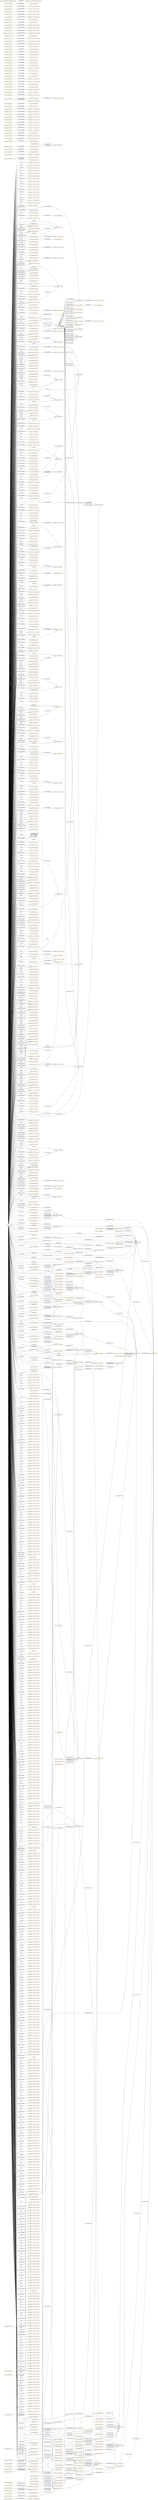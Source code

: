 digraph ar2dtool_diagram { 
rankdir=LR;
size="1501"
node [shape = rectangle, color="orange"]; "resource:SIO_000511" "resource:SIO_000520" "resource:SIO_000554" "resource:SIO_000344" "resource:SIO_001265" "resource:SIO_000806" "24ae8251:174e37a17d4:-7ce9" "resource:SIO_000112" "24ae8251:174e37a17d4:-7cea" "resource:SIO_000072" "resource:SIO_000452" "resource:SIO_010001" "24ae8251:174e37a17d4:-7f43" "resource:SIO_010010" "resource:SIO_010009" "resource:SIO_010341" "resource:SIO_001001" "resource:SIO_010456" "resource:SIO_000750" "resource:SIO_000256" "resource:SIO_000431" "resource:SIO_000758" "resource:SIO_000391" "24ae8251:174e37a17d4:-7f93" "resource:SIO_000692" "resource:SIO_000402" "resource:SIO_001091" "24ae8251:174e37a17d4:-7db4" "resource:SIO_010336" "resource:SIO_000776" "resource:SIO_000494" "24ae8251:174e37a17d4:-7cce" "resource:SIO_000056" "resource:SIO_010530" "resource:SIO_001014" "resource:SIO_001405" "24ae8251:174e37a17d4:-7c79" "resource:SIO_000016" "resource:SIO_000092" "resource:SIO_010368" "resource:SIO_001216" "resource:SIO_010289" "24ae8251:174e37a17d4:-7e62" "resource:SIO_010416" "resource:SIO_010048" "resource:SIO_010057" "24ae8251:174e37a17d4:-7fd2" "resource:SIO_000167" "24ae8251:174e37a17d4:-7f77" "resource:SIO_000314" "24ae8251:174e37a17d4:-7eec" "resource:SIO_010375" "resource:SIO_001232" "resource:SIO_000962" "resource:SIO_010464" "resource:SIO_010295" "resource:SIO_000417" "24ae8251:174e37a17d4:-7e1e" "resource:SIO_000106" "resource:SIO_000720" "resource:SIO_010450" "resource:SIO_010458" "resource:SIO_000532" "24ae8251:174e37a17d4:-7e54" "24ae8251:174e37a17d4:-7fb6" "resource:SIO_000708" "resource:SIO_000070" "resource:SIO_000404" "resource:SIO_010346" "resource:SIO_010075" "resource:SIO_001176" "resource:SIO_000185" "resource:SIO_001224" "resource:SIO_010035" "resource:SIO_000715" "resource:SIO_010362" "24ae8251:174e37a17d4:-7d3c" "resource:SIO_001210" "resource:SIO_001197" "resource:SIO_000116" "resource:SIO_001218" "resource:SIO_000810" "resource:SIO_000125" "resource:SIO_000701" "resource:SIO_000076" "resource:SIO_000456" "resource:SIO_010442" "24ae8251:174e37a17d4:-7c70" "24ae8251:174e37a17d4:-7f36" "resource:SIO_000268" "24ae8251:174e37a17d4:-7cb8" "resource:SIO_000499" "24ae8251:174e37a17d4:-7daf" "resource:SIO_001010" "resource:SIO_011126" "resource:SIO_000754" "resource:SIO_010008" "resource:SIO_001135" "resource:SIO_001095" "resource:SIO_000089" "resource:SIO_001008" "resource:SIO_010455" "resource:SIO_000722" "resource:SIO_001045" "24ae8251:174e37a17d4:-7d6a" "resource:SIO_010462" "resource:SIO_001353" "24ae8251:174e37a17d4:-7e75" "resource:SIO_010101" "24ae8251:174e37a17d4:-7f57" "24ae8251:174e37a17d4:-7c99" "resource:SIO_000036" "resource:SIO_000647" "resource:SIO_000538" "resource:SIO_010497" "resource:SIO_001291" "24ae8251:174e37a17d4:-7d73" "24ae8251:174e37a17d4:-7e4f" "resource:SIO_010783" "24ae8251:174e37a17d4:-7d10" "resource:SIO_000458" "resource:SIO_001174" "resource:SIO_000913" "resource:SIO_000915" "24ae8251:174e37a17d4:-7c61" "resource:SIO_000613" "resource:SIO_000713" "24ae8251:174e37a17d4:-7ec7" "resource:SIO_001188" "resource:SIO_000756" "resource:SIO_001297" "resource:SIO_010047" "resource:SIO_000123" "resource:SIO_000074" "resource:SIO_000083" "resource:SIO_010448" "resource:SIO_010533" "resource:SIO_000468" "resource:SIO_000014" "resource:SIO_000516" "24ae8251:174e37a17d4:-7dda" "resource:SIO_001093" "resource:SIO_000500" "resource:SIO_010051" "resource:SIO_001043" "resource:SIO_000508" "24ae8251:174e37a17d4:-7dab" "resource:SIO_000429" "resource:SIO_000809" "resource:SIO_010432" "resource:SIO_010782" "resource:SIO_000960" "resource:SIO_001132" "resource:SIO_010004" "resource:SIO_000524" "resource:SIO_000550" "24ae8251:174e37a17d4:-7ca9" "24ae8251:174e37a17d4:-7fe3" "resource:SIO_010020" "resource:SIO_000034" "resource:SIO_000434" "resource:SIO_000577" "24ae8251:174e37a17d4:-7d6e" "resource:SIO_000005" "resource:SIO_010309" "resource:SIO_010344" "24ae8251:174e37a17d4:-7d1e" "resource:SIO_000747" "resource:SIO_000279" "resource:SIO_000441" "resource:SIO_000327" "resource:SIO_000462" "resource:SIO_000143" "24ae8251:174e37a17d4:-7f27" "resource:SIO_001295" "resource:SIO_000114" "resource:SIO_000454" "resource:SIO_000052" "resource:SIO_010378" "24ae8251:174e37a17d4:-7e59" "24ae8251:174e37a17d4:-7fc1" "resource:SIO_000353" "resource:SIO_001370" "resource:SIO_001269" "resource:SIO_000012" "resource:SIO_000752" "resource:SIO_000555" "resource:SIO_001107" "24ae8251:174e37a17d4:-7e16" "resource:SIO_001301" "resource:SIO_001035" "resource:SIO_001266" "resource:SIO_011001" "resource:SIO_000541" "resource:SIO_000270" "resource:SIO_000318" "resource:SIO_000549" "resource:SIO_001071" "24ae8251:174e37a17d4:-7f05" "24ae8251:174e37a17d4:-7eb2" "resource:SIO_000512" "resource:SIO_000579" "resource:SIO_010460" "resource:SIO_000638" "resource:SIO_010011" "resource:SIO_001273" "resource:SIO_010410" "resource:SIO_000609" "resource:SIO_000148" "resource:SIO_011118" "24ae8251:174e37a17d4:-7c93" "24ae8251:174e37a17d4:-7d9b" "resource:SIO_001213" "24ae8251:174e37a17d4:-7fb2" "24ae8251:174e37a17d4:-7dfa" "resource:SIO_000704" "resource:SIO_010342" "24ae8251:174e37a17d4:-7cbc" "resource:SIO_010071" "24ae8251:174e37a17d4:-7ffc" "resource:SIO_000460" "resource:SIO_010039" "resource:SIO_000257" "24ae8251:174e37a17d4:-7f60" "resource:SIO_000805" "24ae8251:174e37a17d4:-7d84" "24ae8251:174e37a17d4:-7e7b" "24ae8251:174e37a17d4:-7f3a" "resource:SIO_010337" "resource:SIO_000664" "24ae8251:174e37a17d4:-7cb4" "resource:SIO_001233" "resource:SIO_001375" "resource:SIO_001267" "24ae8251:174e37a17d4:-7d28" "24ae8251:174e37a17d4:-7cc8" "resource:SIO_000261" "24ae8251:174e37a17d4:-7c9a" "resource:SIO_010058" "resource:SIO_010451" "resource:SIO_001041" "resource:SIO_010459" "resource:SIO_000807" "resource:SIO_010358" "24ae8251:174e37a17d4:-7f6e" "resource:SIO_000963" "resource:SIO_010780" "resource:SIO_000113" "resource:SIO_000004" "resource:SIO_000370" "resource:SIO_010296" "resource:SIO_010002" "24ae8251:174e37a17d4:-7e1d" "resource:SIO_000405" "resource:SIO_000440" "resource:SIO_000448" "resource:SIO_000721" "24ae8251:174e37a17d4:-7cfd" "resource:SIO_000751" "resource:SIO_000902" "resource:SIO_000432" "resource:SIO_010096" "resource:SIO_001294" "resource:SIO_001211" "resource:SIO_000702" "24ae8251:174e37a17d4:-7f1b" "resource:SIO_010334" "resource:SIO_001177" "resource:SIO_000269" "24ae8251:174e37a17d4:-7f72" "24ae8251:174e37a17d4:-7e6c" "resource:SIO_001015" "24ae8251:174e37a17d4:-7da1" "24ae8251:174e37a17d4:-7fda" "resource:SIO_000390" "24ae8251:174e37a17d4:-7e3d" "24ae8251:174e37a17d4:-7f8f" "resource:SIO_010443" "resource:SIO_000457" "resource:SIO_010043" "resource:SIO_001090" "resource:SIO_000505" "resource:SIO_001046" "resource:SIO_000168" "resource:SIO_000321" "resource:SIO_001116" "resource:SIO_010376" "resource:SIO_010424" "resource:SIO_000965" "resource:SIO_000418" "24ae8251:174e37a17d4:-7cd5" "resource:SIO_001009" "resource:SIO_010056" "resource:SIO_000723" "resource:SIO_001264" "resource:SIO_010090" "resource:SIO_011007" "24ae8251:174e37a17d4:-7dbe" "24ae8251:174e37a17d4:-7dea" "24ae8251:174e37a17d4:-7ea8" "resource:SIO_000111" "resource:SIO_000097" "resource:SIO_010463" "resource:SIO_010000" "resource:SIO_000903" "24ae8251:174e37a17d4:-7c9e" "24ae8251:174e37a17d4:-7f15" "resource:SIO_000614" "resource:SIO_000640" "resource:SIO_000146" "resource:SIO_000648" "resource:SIO_000430" "resource:SIO_001292" "resource:SIO_000289" "24ae8251:174e37a17d4:-7de2" "resource:SIO_000707" "resource:SIO_000337" "resource:SIO_000401" "resource:SIO_000459" "resource:SIO_000523" "resource:SIO_010340" "resource:SIO_010074" "resource:SIO_001175" "24ae8251:174e37a17d4:-7edd" "resource:SIO_001040" "resource:SIO_000914" "resource:SIO_000275" "resource:SIO_000675" "resource:SIO_000784" "resource:SIO_000714" "resource:SIO_011121" "resource:SIO_001298" "resource:SIO_001215" "resource:SIO_010288" "resource:SIO_010415" "resource:SIO_001136" "resource:SIO_000342" "resource:SIO_000376" "24ae8251:174e37a17d4:-7d7d" "24ae8251:174e37a17d4:-7cb2" "resource:SIO_000166" "resource:SIO_010508" "resource:SIO_001231" "resource:SIO_000015" "resource:SIO_000580" "resource:SIO_000091" "24ae8251:174e37a17d4:-7da5" "resource:SIO_000150" "resource:SIO_010076" "resource:SIO_000995" "resource:SIO_001270" "24ae8251:174e37a17d4:-7e26" "resource:SIO_000307" "resource:SIO_001094" "resource:SIO_000559" "resource:SIO_000501" "24ae8251:174e37a17d4:-7f9b" "resource:SIO_000509" "24ae8251:174e37a17d4:-7ed5" "resource:SIO_001262" "resource:SIO_010457" "resource:SIO_000762" "24ae8251:174e37a17d4:-7c8f" "resource:SIO_001074" "resource:SIO_000539" "resource:SIO_000961" "resource:SIO_010005" "resource:SIO_010345" "24ae8251:174e37a17d4:-7ff8" "24ae8251:174e37a17d4:-7d52" "24ae8251:174e37a17d4:-7d02" "resource:SIO_000328" "resource:SIO_010100" "resource:SIO_000463" "resource:SIO_000144" "resource:SIO_000035" "resource:SIO_000435" "24ae8251:174e37a17d4:-7e9e" "resource:SIO_010094" "resource:SIO_000395" "resource:SIO_010029" "24ae8251:174e37a17d4:-7f97" "24ae8251:174e37a17d4:-7cf1" "resource:SIO_000578" "resource:SIO_000115" "resource:SIO_001217" "resource:SIO_000006" "24ae8251:174e37a17d4:-7f1e" "resource:SIO_000124" "resource:SIO_000626" "24ae8251:174e37a17d4:-7f48" "resource:SIO_001289" "resource:SIO_000498" "resource:SIO_000131" "24ae8251:174e37a17d4:-7e0f" "resource:SIO_000653" "resource:SIO_000753" "resource:SIO_000997" "resource:SIO_001296" "resource:SIO_001209" "resource:SIO_000333" "resource:SIO_000455" "24ae8251:174e37a17d4:-7e92" "resource:SIO_000503" "resource:SIO_000162" "resource:SIO_000284" "resource:SIO_001227" "resource:SIO_010038" "resource:SIO_000354" "resource:SIO_011125" "resource:SIO_010299" "resource:SIO_010007" "resource:SIO_000556" "24ae8251:174e37a17d4:-7f5d" "resource:SIO_010411" "resource:SIO_010310" "resource:SIO_010054" "resource:SIO_001145" "resource:SIO_001302" "resource:SIO_000592" "resource:SIO_011002" "resource:SIO_011119" "resource:SIO_000428" "resource:SIO_000437" "resource:SIO_010099" "resource:SIO_001072" "resource:SIO_000069" "resource:SIO_000000" "resource:SIO_000400" "resource:SIO_000967" "resource:SIO_010461" "resource:SIO_000639" "resource:SIO_001274" "resource:SIO_000396" "24ae8251:174e37a17d4:-7e65" "resource:SIO_001003" "resource:SIO_000564" "24ae8251:174e37a17d4:-7e6f" "resource:SIO_000719" "resource:SIO_000612" "resource:SIO_000258" "resource:SIO_001214" "resource:SIO_001290" "resource:SIO_000755" "resource:SIO_001336" "resource:SIO_000705" "resource:SIO_000694" "resource:SIO_010046" "24ae8251:174e37a17d4:-7d85" "resource:SIO_000122" "resource:SIO_001038" "resource:SIO_010072" "24ae8251:174e37a17d4:-7e2c" "24ae8251:174e37a17d4:-7dcc" "resource:SIO_010532" "resource:SIO_000959" "24ae8251:174e37a17d4:-7fac" "resource:SIO_000476" "resource:SIO_000651" "resource:SIO_010025" "resource:SIO_001050" "resource:SIO_000794" "resource:SIO_001139" "resource:SIO_000073" "resource:SIO_000453" "resource:SIO_000340" "resource:SIO_010447" "resource:SIO_010059" "24ae8251:174e37a17d4:-7c7f" "resource:SIO_000483" "resource:SIO_010506" "resource:SIO_000319" "resource:SIO_001234" "resource:SIO_000262" "24ae8251:174e37a17d4:-7ff0" "24ae8251:174e37a17d4:-7cbf" "24ae8251:174e37a17d4:-7d63" "resource:SIO_000449" "resource:SIO_000108" "resource:SIO_010052" "24ae8251:174e37a17d4:-7ca2" "resource:SIO_000507" "resource:SIO_001260" "resource:SIO_000808" "resource:SIO_010359" "resource:SIO_010423" "24ae8251:174e37a17d4:-7d77" "resource:SIO_000589" "resource:SIO_000017" "24ae8251:174e37a17d4:-7f2f" "resource:SIO_010003" "resource:SIO_010343" "24ae8251:174e37a17d4:-7d58" "resource:SIO_000562" "resource:SIO_000142" "resource:SIO_000433" "24ae8251:174e37a17d4:-7e43" "resource:SIO_000469" "resource:SIO_000078" "resource:SIO_010044" "24ae8251:174e37a17d4:-7f7c" "resource:SIO_000780" "resource:SIO_010030" "resource:SIO_000616" "resource:SIO_000966" "resource:SIO_000302" "resource:SIO_010363" "resource:SIO_010284" "resource:SIO_000080" "resource:SIO_000984" "resource:SIO_001047" "resource:SIO_001117" "resource:SIO_010377" "resource:SIO_010091" "24ae8251:174e37a17d4:-7ce3" "resource:SIO_010425" ; /*classes style*/
	"resource:SIO_010009" -> "resource:SIO_010010" [ label = "owl:disjointWith" ];
	"resource:SIO_001098" -> "resource:SIO_000272" [ label = "rdfs:subPropertyOf" ];
	"resource:SIO_010462" -> "resource:SIO_010463" [ label = "owl:disjointWith" ];
	"resource:SIO_001279" -> "resource:SIO_000008" [ label = "rdfs:subPropertyOf" ];
	"resource:SIO_010377" -> "resource:SIO_010378" [ label = "owl:disjointWith" ];
	"resource:SIO_010377" -> "24ae8251:174e37a17d4:-7cbf" [ label = "owl:equivalentClass" ];
	"resource:SIO_000232" -> "resource:SIO_000062" [ label = "rdfs:subPropertyOf" ];
	"resource:SIO_000805" -> "resource:SIO_000806" [ label = "owl:disjointWith" ];
	"resource:SIO_010432" -> "24ae8251:174e37a17d4:-7cb4" [ label = "owl:equivalentClass" ];
	"resource:SIO_000202" -> "resource:SIO_000145" [ label = "rdfs:subPropertyOf" ];
	"resource:SIO_000093" -> "resource:SIO_000068" [ label = "rdfs:subPropertyOf" ];
	"resource:SIO_001280" -> "resource:SIO_000011" [ label = "rdfs:subPropertyOf" ];
	"resource:SIO_000274" -> "resource:SIO_000497" [ label = "rdfs:subPropertyOf" ];
	"resource:SIO_000274" -> "resource:SIO_000244" [ label = "rdfs:subPropertyOf" ];
	"resource:SIO_001008" -> "24ae8251:174e37a17d4:-7e16" [ label = "owl:equivalentClass" ];
	"resource:SIO_000455" -> "resource:SIO_000458" [ label = "owl:disjointWith" ];
	"resource:SIO_000455" -> "24ae8251:174e37a17d4:-7f1e" [ label = "owl:equivalentClass" ];
	"resource:SIO_000063" -> "resource:SIO_000062" [ label = "rdfs:subPropertyOf" ];
	"resource:SIO_010082" -> "resource:SIO_010078" [ label = "rdfs:subPropertyOf" ];
	"resource:SIO_000244" -> "resource:SIO_000352" [ label = "rdfs:subPropertyOf" ];
	"resource:SIO_000636" -> "resource:SIO_000352" [ label = "rdfs:subPropertyOf" ];
	"resource:SIO_000425" -> "resource:SIO_000001" [ label = "rdfs:subPropertyOf" ];
	"resource:SIO_000214" -> "resource:SIO_000425" [ label = "rdfs:subPropertyOf" ];
	"resource:SIO_000793" -> "resource:SIO_000687" [ label = "rdfs:subPropertyOf" ];
	"resource:SIO_001401" -> "resource:SIO_001154" [ label = "rdfs:subPropertyOf" ];
	"resource:SIO_000974" -> "resource:SIO_000053" [ label = "rdfs:subPropertyOf" ];
	"resource:SIO_000497" -> "resource:SIO_000272" [ label = "rdfs:subPropertyOf" ];
	"resource:SIO_010782" -> "resource:SIO_010783" [ label = "owl:disjointWith" ];
	"resource:SIO_000286" -> "resource:SIO_000497" [ label = "rdfs:subPropertyOf" ];
	"resource:SIO_000552" -> "resource:SIO_000230" [ label = "rdfs:subPropertyOf" ];
	"resource:SIO_001262" -> "24ae8251:174e37a17d4:-7d85" [ label = "owl:equivalentClass" ];
	"resource:SIO_000341" -> "resource:SIO_000425" [ label = "rdfs:subPropertyOf" ];
	"resource:SIO_000733" -> "resource:SIO_000737" [ label = "rdfs:subPropertyOf" ];
	"resource:SIO_000437" -> "24ae8251:174e37a17d4:-7f3a" [ label = "owl:equivalentClass" ];
	"resource:SIO_010456" -> "24ae8251:174e37a17d4:-7c9a" [ label = "owl:equivalentClass" ];
	"resource:SIO_000311" -> "resource:SIO_000232" [ label = "rdfs:subPropertyOf" ];
	"resource:SIO_000226" -> "resource:SIO_000236" [ label = "rdfs:subPropertyOf" ];
	"resource:SIO_000775" -> "resource:SIO_000773" [ label = "rdfs:subPropertyOf" ];
	"resource:SIO_000268" -> "24ae8251:174e37a17d4:-7f6e" [ label = "owl:equivalentClass" ];
	"resource:SIO_000142" -> "resource:SIO_000143" [ label = "owl:disjointWith" ];
	"resource:SIO_000449" -> "resource:SIO_000468" [ label = "owl:disjointWith" ];
	"resource:SIO_000323" -> "resource:SIO_000128" [ label = "rdfs:subPropertyOf" ];
	"resource:SIO_001159" -> "resource:SIO_000062" [ label = "rdfs:subPropertyOf" ];
	"resource:SIO_000208" -> "resource:SIO_000773" [ label = "rdfs:subPropertyOf" ];
	"resource:SIO_000365" -> "resource:SIO_000219" [ label = "rdfs:subPropertyOf" ];
	"resource:SIO_000631" -> "resource:SIO_000628" [ label = "rdfs:subPropertyOf" ];
	"resource:SIO_000420" -> "resource:SIO_000425" [ label = "rdfs:subPropertyOf" ];
	"resource:SIO_000335" -> "resource:SIO_000652" [ label = "rdfs:subPropertyOf" ];
	"resource:SIO_000335" -> "resource:SIO_000293" [ label = "rdfs:subPropertyOf" ];
	"resource:SIO_000124" -> "24ae8251:174e37a17d4:-7f93" [ label = "owl:equivalentClass" ];
	"resource:SIO_001045" -> "24ae8251:174e37a17d4:-7e0f" [ label = "owl:equivalentClass" ];
	"resource:SIO_010058" -> "resource:SIO_010059" [ label = "owl:disjointWith" ];
	"resource:SIO_000673" -> "resource:SIO_000671" [ label = "rdfs:subPropertyOf" ];
	"resource:SIO_000462" -> "resource:SIO_000463" [ label = "owl:disjointWith" ];
	"resource:SIO_000251" -> "resource:SIO_000249" [ label = "rdfs:subPropertyOf" ];
	"resource:SIO_000643" -> "resource:SIO_000224" [ label = "rdfs:subPropertyOf" ];
	"resource:SIO_000558" -> "resource:SIO_010302" [ label = "rdfs:subPropertyOf" ];
	"resource:SIO_001353" -> "24ae8251:174e37a17d4:-7d6e" [ label = "owl:equivalentClass" ];
	"resource:SIO_000221" -> "resource:SIO_000008" [ label = "rdfs:subPropertyOf" ];
	"resource:SIO_010336" -> "resource:SIO_010337" [ label = "owl:disjointWith" ];
	"resource:SIO_000709" -> "resource:SIO_000001" [ label = "rdfs:subPropertyOf" ];
	"resource:SIO_000293" -> "resource:SIO_000203" [ label = "rdfs:subPropertyOf" ];
	"resource:SIO_011126" -> "24ae8251:174e37a17d4:-7c61" [ label = "owl:equivalentClass" ];
	"resource:SIO_000655" -> "resource:SIO_000294" [ label = "rdfs:subPropertyOf" ];
	"resource:SIO_000052" -> "24ae8251:174e37a17d4:-7fda" [ label = "owl:equivalentClass" ];
	"resource:SIO_000710" -> "resource:SIO_000709" [ label = "rdfs:subPropertyOf" ];
	"resource:SIO_000233" -> "resource:SIO_000011" [ label = "rdfs:subPropertyOf" ];
	"resource:SIO_001154" -> "resource:SIO_000294" [ label = "rdfs:subPropertyOf" ];
	"resource:SIO_000203" -> "resource:SIO_000322" [ label = "rdfs:subPropertyOf" ];
	"resource:SIO_000697" -> "resource:SIO_000709" [ label = "rdfs:subPropertyOf" ];
	"resource:SIO_001009" -> "resource:SIO_001010" [ label = "owl:disjointWith" ];
	"resource:SIO_010083" -> "resource:SIO_010079" [ label = "rdfs:subPropertyOf" ];
	"resource:SIO_000064" -> "resource:SIO_000219" [ label = "rdfs:subPropertyOf" ];
	"resource:SIO_000456" -> "resource:SIO_000457" [ label = "owl:disjointWith" ];
	"resource:SIO_000245" -> "resource:SIO_000294" [ label = "rdfs:subPropertyOf" ];
	"resource:SIO_000511" -> "24ae8251:174e37a17d4:-7f05" [ label = "owl:equivalentClass" ];
	"resource:SIO_000426" -> "resource:SIO_000425" [ label = "rdfs:subPropertyOf" ];
	"resource:SIO_000215" -> "resource:SIO_000011" [ label = "rdfs:subPropertyOf" ];
	"resource:SIO_001402" -> "resource:SIO_001154" [ label = "rdfs:subPropertyOf" ];
	"resource:SIO_000975" -> "resource:SIO_000093" [ label = "rdfs:subPropertyOf" ];
	"resource:SIO_000679" -> "resource:SIO_000054" [ label = "rdfs:subPropertyOf" ];
	"resource:SIO_000553" -> "resource:SIO_000231" [ label = "rdfs:subPropertyOf" ];
	"resource:SIO_000342" -> "24ae8251:174e37a17d4:-7f48" [ label = "owl:equivalentClass" ];
	"resource:SIO_000734" -> "resource:SIO_000699" [ label = "rdfs:subPropertyOf" ];
	"resource:SIO_000257" -> "resource:SIO_000258" [ label = "owl:disjointWith" ];
	"resource:SIO_000131" -> "resource:SIO_001197" [ label = "owl:disjointWith" ];
	"resource:SIO_000523" -> "resource:SIO_000524" [ label = "owl:disjointWith" ];
	"resource:SIO_010457" -> "24ae8251:174e37a17d4:-7c93" [ label = "owl:equivalentClass" ];
	"resource:SIO_000312" -> "resource:SIO_000229" [ label = "rdfs:subPropertyOf" ];
	"resource:SIO_000704" -> "resource:SIO_000721" [ label = "owl:disjointWith" ];
	"resource:SIO_000227" -> "resource:SIO_000643" [ label = "rdfs:subPropertyOf" ];
	"resource:SIO_000680" -> "resource:SIO_000679" [ label = "rdfs:subPropertyOf" ];
	"resource:SIO_010005" -> "resource:SIO_010047" [ label = "owl:disjointWith" ];
	"resource:SIO_000269" -> "resource:SIO_000270" [ label = "owl:disjointWith" ];
	"resource:SIO_010288" -> "resource:SIO_010289" [ label = "owl:disjointWith" ];
	"resource:SIO_000324" -> "resource:SIO_000202" [ label = "rdfs:subPropertyOf" ];
	"resource:SIO_010343" -> "24ae8251:174e37a17d4:-7cea" [ label = "owl:equivalentClass" ];
	"resource:SIO_000692" -> "resource:SIO_000694" [ label = "owl:disjointWith" ];
	"resource:SIO_000028" -> "resource:SIO_000145" [ label = "rdfs:subPropertyOf" ];
	"resource:SIO_000209" -> "resource:SIO_000773" [ label = "rdfs:subPropertyOf" ];
	"resource:SIO_000577" -> "resource:SIO_000578" [ label = "owl:disjointWith" ];
	"resource:SIO_000758" -> "resource:SIO_001093" [ label = "owl:disjointWith" ];
	"resource:SIO_000240" -> "resource:SIO_000203" [ label = "rdfs:subPropertyOf" ];
	"resource:SIO_000632" -> "resource:SIO_000210" [ label = "rdfs:subPropertyOf" ];
	"resource:SIO_000421" -> "resource:SIO_000425" [ label = "rdfs:subPropertyOf" ];
	"resource:SIO_000210" -> "resource:SIO_000628" [ label = "rdfs:subPropertyOf" ];
	"resource:SIO_000125" -> "24ae8251:174e37a17d4:-7f8f" [ label = "owl:equivalentClass" ];
	"resource:SIO_001046" -> "resource:SIO_001047" [ label = "owl:disjointWith" ];
	"resource:SIO_010410" -> "24ae8251:174e37a17d4:-7cbc" [ label = "owl:equivalentClass" ];
	"resource:SIO_000970" -> "resource:SIO_000975" [ label = "rdfs:subPropertyOf" ];
	"resource:SIO_001101" -> "resource:SIO_000709" [ label = "rdfs:subPropertyOf" ];
	"resource:SIO_000674" -> "resource:SIO_000672" [ label = "rdfs:subPropertyOf" ];
	"resource:SIO_000589" -> "24ae8251:174e37a17d4:-7eec" [ label = "owl:equivalentClass" ];
	"http://semanticscience.org/ontology/sio.owl" -> "http://creativecommons.org/licenses/by/4.0/" [ label = "terms:license" ];
	"resource:SIO_000252" -> "resource:SIO_000212" [ label = "rdfs:subPropertyOf" ];
	"resource:SIO_000644" -> "resource:SIO_000223" [ label = "rdfs:subPropertyOf" ];
	"resource:SIO_001269" -> "resource:SIO_001270" [ label = "owl:disjointWith" ];
	"resource:SIO_000222" -> "resource:SIO_000011" [ label = "rdfs:subPropertyOf" ];
	"resource:SIO_000011" -> "resource:SIO_000001" [ label = "rdfs:subPropertyOf" ];
	"resource:SIO_000318" -> "resource:SIO_000319" [ label = "owl:disjointWith" ];
	"resource:SIO_000294" -> "resource:SIO_000243" [ label = "rdfs:subPropertyOf" ];
	"resource:SIO_010000" -> "24ae8251:174e37a17d4:-7d63" [ label = "owl:equivalentClass" ];
	"resource:SIO_001209" -> "24ae8251:174e37a17d4:-7d9b" [ label = "owl:equivalentClass" ];
	"resource:SIO_000656" -> "resource:SIO_000655" [ label = "rdfs:subPropertyOf" ];
	"resource:SIO_000053" -> "resource:SIO_000028" [ label = "rdfs:subPropertyOf" ];
	"resource:SIO_000234" -> "resource:SIO_000008" [ label = "rdfs:subPropertyOf" ];
	"resource:SIO_001155" -> "resource:SIO_000352" [ label = "rdfs:subPropertyOf" ];
	"resource:SIO_000807" -> "resource:SIO_000808" [ label = "owl:disjointWith" ];
	"resource:SIO_001210" -> "resource:SIO_001211" [ label = "owl:disjointWith" ];
	"resource:SIO_000204" -> "resource:SIO_000322" [ label = "rdfs:subPropertyOf" ];
	"resource:SIO_000095" -> "resource:SIO_000011" [ label = "rdfs:subPropertyOf" ];
	"resource:SIO_000668" -> "resource:SIO_000628" [ label = "rdfs:subPropertyOf" ];
	"resource:SIO_010295" -> "resource:SIO_010296" [ label = "owl:disjointWith" ];
	"resource:SIO_000246" -> "resource:SIO_000245" [ label = "rdfs:subPropertyOf" ];
	"resource:SIO_000427" -> "resource:SIO_000424" [ label = "rdfs:subPropertyOf" ];
	"resource:SIO_000216" -> "resource:SIO_000008" [ label = "rdfs:subPropertyOf" ];
	"resource:SIO_001403" -> "resource:SIO_000001" [ label = "rdfs:subPropertyOf" ];
	"resource:SIO_000005" -> "resource:SIO_000340" [ label = "owl:disjointWith" ];
	"resource:SIO_000288" -> "resource:SIO_000203" [ label = "rdfs:subPropertyOf" ];
	"resource:SIO_000554" -> "resource:SIO_000555" [ label = "owl:disjointWith" ];
	"resource:SIO_000469" -> "24ae8251:174e37a17d4:-7f15" [ label = "owl:equivalentClass" ];
	"resource:SIO_010362" -> "24ae8251:174e37a17d4:-7cce" [ label = "owl:equivalentClass" ];
	"resource:SIO_000735" -> "resource:SIO_000733" [ label = "rdfs:subPropertyOf" ];
	"resource:SIO_000132" -> "resource:SIO_000322" [ label = "rdfs:subPropertyOf" ];
	"resource:SIO_010458" -> "24ae8251:174e37a17d4:-7c8f" [ label = "owl:equivalentClass" ];
	"resource:SIO_000313" -> "resource:SIO_000310" [ label = "rdfs:subPropertyOf" ];
	"resource:SIO_000892" -> "resource:SIO_000212" [ label = "rdfs:subPropertyOf" ];
	"resource:SIO_000228" -> "resource:SIO_000644" [ label = "rdfs:subPropertyOf" ];
	"resource:SIO_000681" -> "resource:SIO_000679" [ label = "rdfs:subPropertyOf" ];
	"resource:SIO_000017" -> "resource:SIO_000354" [ label = "owl:disjointWith" ];
	"resource:SIO_010302" -> "resource:SIO_000272" [ label = "rdfs:subPropertyOf" ];
	"resource:SIO_000089" -> "24ae8251:174e37a17d4:-7fc1" [ label = "owl:equivalentClass" ];
	"resource:SIO_000440" -> "24ae8251:174e37a17d4:-7f2f" [ label = "owl:equivalentClass" ];
	"resource:SIO_000355" -> "resource:SIO_000229" [ label = "rdfs:subPropertyOf" ];
	"resource:SIO_000059" -> "resource:SIO_000008" [ label = "rdfs:subPropertyOf" ];
	"resource:SIO_010078" -> "resource:SIO_000338" [ label = "rdfs:subPropertyOf" ];
	"resource:SIO_000325" -> "24ae8251:174e37a17d4:-7ff4" [ label = "owl:propertyChainAxiom" ];
	"resource:SIO_000325" -> "resource:SIO_000322" [ label = "rdfs:subPropertyOf" ];
	"resource:SIO_001035" -> "resource:SIO_001038" [ label = "owl:disjointWith" ];
	"resource:SIO_000029" -> "resource:SIO_000096" [ label = "rdfs:subPropertyOf" ];
	"resource:SIO_001301" -> "resource:SIO_001302" [ label = "owl:disjointWith" ];
	"resource:SIO_010048" -> "resource:SIO_010052" [ label = "owl:disjointWith" ];
	"resource:SIO_000482" -> "resource:SIO_000283" [ label = "rdfs:subPropertyOf" ];
	"resource:SIO_000060" -> "resource:SIO_000205" [ label = "rdfs:subPropertyOf" ];
	"resource:SIO_000452" -> "resource:SIO_000454" [ label = "owl:disjointWith" ];
	"resource:SIO_000452" -> "resource:SIO_000453" [ label = "owl:disjointWith" ];
	"resource:SIO_000241" -> "resource:SIO_000652" [ label = "rdfs:subPropertyOf" ];
	"resource:SIO_000241" -> "resource:SIO_000211" [ label = "rdfs:subPropertyOf" ];
	"resource:SIO_000633" -> "resource:SIO_000205" [ label = "rdfs:subPropertyOf" ];
	"resource:SIO_000422" -> "resource:SIO_000283" [ label = "rdfs:subPropertyOf" ];
	"resource:SIO_000211" -> "resource:SIO_000203" [ label = "rdfs:subPropertyOf" ];
	"resource:SIO_000971" -> "resource:SIO_000974" [ label = "rdfs:subPropertyOf" ];
	"resource:SIO_000307" -> "24ae8251:174e37a17d4:-7f60" [ label = "owl:equivalentClass" ];
	"resource:SIO_000283" -> "resource:SIO_000272" [ label = "rdfs:subPropertyOf" ];
	"resource:SIO_000675" -> "24ae8251:174e37a17d4:-7ec7" [ label = "owl:equivalentClass" ];
	"resource:SIO_000072" -> "resource:SIO_000073" [ label = "owl:disjointWith" ];
	"resource:SIO_000253" -> "resource:SIO_000008" [ label = "rdfs:subPropertyOf" ];
	"resource:SIO_001174" -> "24ae8251:174e37a17d4:-7dbe" [ label = "owl:equivalentClass" ];
	"resource:SIO_000223" -> "resource:SIO_000008" [ label = "rdfs:subPropertyOf" ];
	"resource:SIO_010423" -> "24ae8251:174e37a17d4:-7cb8" [ label = "owl:equivalentClass" ];
	"resource:SIO_000772" -> "resource:SIO_000631" [ label = "rdfs:subPropertyOf" ];
	"resource:SIO_000687" -> "resource:SIO_000322" [ label = "rdfs:subPropertyOf" ];
	"resource:SIO_001090" -> "resource:SIO_001091" [ label = "owl:disjointWith" ];
	"resource:SIO_000657" -> "resource:SIO_000352" [ label = "rdfs:subPropertyOf" ];
	"resource:SIO_000054" -> "resource:SIO_000053" [ label = "rdfs:subPropertyOf" ];
	"resource:SIO_000235" -> "resource:SIO_000586" [ label = "rdfs:subPropertyOf" ];
	"resource:SIO_001156" -> "resource:SIO_000294" [ label = "rdfs:subPropertyOf" ];
	"resource:SIO_001156" -> "resource:SIO_000229" [ label = "rdfs:subPropertyOf" ];
	"resource:SIO_000205" -> "resource:SIO_000212" [ label = "rdfs:subPropertyOf" ];
	"resource:SIO_000784" -> "resource:SIO_010048" [ label = "owl:disjointWith" ];
	"resource:SIO_000699" -> "resource:SIO_000737" [ label = "rdfs:subPropertyOf" ];
	"resource:SIO_000965" -> "24ae8251:174e37a17d4:-7e43" [ label = "owl:equivalentClass" ];
	"resource:SIO_000096" -> "resource:SIO_000093" [ label = "rdfs:subPropertyOf" ];
	"resource:SIO_000362" -> "resource:SIO_000008" [ label = "rdfs:subPropertyOf" ];
	"resource:SIO_000277" -> "resource:SIO_000631" [ label = "rdfs:subPropertyOf" ];
	"resource:SIO_000066" -> "resource:SIO_000253" [ label = "rdfs:subPropertyOf" ];
	"resource:SIO_000458" -> "24ae8251:174e37a17d4:-7f1b" [ label = "owl:equivalentClass" ];
	"resource:SIO_000332" -> "resource:SIO_000563" [ label = "rdfs:subPropertyOf" ];
	"resource:SIO_000247" -> "resource:SIO_000244" [ label = "rdfs:subPropertyOf" ];
	"resource:SIO_000905" -> "resource:SIO_000291" [ label = "rdfs:subPropertyOf" ];
	"resource:SIO_010532" -> "resource:SIO_010533" [ label = "owl:disjointWith" ];
	"resource:SIO_010447" -> "resource:SIO_010448" [ label = "owl:disjointWith" ];
	"resource:SIO_000217" -> "resource:SIO_000223" [ label = "rdfs:subPropertyOf" ];
	"resource:SIO_000609" -> "24ae8251:174e37a17d4:-7edd" [ label = "owl:equivalentClass" ];
	"resource:SIO_001404" -> "resource:SIO_001403" [ label = "rdfs:subPropertyOf" ];
	"resource:SIO_000640" -> "resource:SIO_000751" [ label = "owl:disjointWith" ];
	"resource:SIO_010363" -> "24ae8251:174e37a17d4:-7cc8" [ label = "owl:equivalentClass" ];
	"resource:SIO_000736" -> "resource:SIO_000001" [ label = "rdfs:subPropertyOf" ];
	"resource:SIO_010459" -> "resource:SIO_010460" [ label = "owl:disjointWith" ];
	"resource:SIO_000314" -> "24ae8251:174e37a17d4:-7f5d" [ label = "owl:equivalentClass" ];
	"resource:SIO_000229" -> "resource:SIO_000132" [ label = "rdfs:subPropertyOf" ];
	"resource:SIO_000682" -> "resource:SIO_000029" [ label = "rdfs:subPropertyOf" ];
	"resource:SIO_000652" -> "resource:SIO_000203" [ label = "rdfs:subPropertyOf" ];
	"resource:SIO_001096" -> "resource:SIO_000272" [ label = "rdfs:subPropertyOf" ];
	"resource:SIO_000441" -> "24ae8251:174e37a17d4:-7f27" [ label = "owl:equivalentClass" ];
	"resource:SIO_010375" -> "resource:SIO_010376" [ label = "owl:disjointWith" ];
	"resource:SIO_000356" -> "resource:SIO_000062" [ label = "rdfs:subPropertyOf" ];
	"resource:SIO_001277" -> "resource:SIO_000628" [ label = "rdfs:subPropertyOf" ];
	"resource:SIO_000230" -> "resource:SIO_000132" [ label = "rdfs:subPropertyOf" ];
	"resource:SIO_000145" -> "resource:SIO_000322" [ label = "rdfs:subPropertyOf" ];
	"resource:SIO_010079" -> "resource:SIO_000339" [ label = "rdfs:subPropertyOf" ];
	"resource:SIO_000960" -> "resource:SIO_000962" [ label = "owl:disjointWith" ];
	"resource:SIO_000960" -> "resource:SIO_000961" [ label = "owl:disjointWith" ];
	"resource:SIO_000272" -> "resource:SIO_000736" [ label = "rdfs:subPropertyOf" ];
	"resource:SIO_000579" -> "resource:SIO_000580" [ label = "owl:disjointWith" ];
	"resource:SIO_000061" -> "resource:SIO_000322" [ label = "rdfs:subPropertyOf" ];
	"resource:SIO_010080" -> "resource:SIO_010078" [ label = "rdfs:subPropertyOf" ];
	"resource:SIO_000242" -> "resource:SIO_000652" [ label = "rdfs:subPropertyOf" ];
	"resource:SIO_000242" -> "resource:SIO_000240" [ label = "rdfs:subPropertyOf" ];
	"resource:SIO_000634" -> "resource:SIO_000558" [ label = "rdfs:subPropertyOf" ];
	"resource:SIO_000900" -> "resource:SIO_000216" [ label = "rdfs:subPropertyOf" ];
	"resource:SIO_000549" -> "resource:SIO_000550" [ label = "owl:disjointWith" ];
	"resource:SIO_010442" -> "24ae8251:174e37a17d4:-7ca9" [ label = "owl:equivalentClass" ];
	"resource:SIO_000338" -> "resource:SIO_000563" [ label = "rdfs:subPropertyOf" ];
	"resource:SIO_000338" -> "resource:SIO_000243" [ label = "rdfs:subPropertyOf" ];
	"resource:SIO_000212" -> "resource:SIO_000001" [ label = "rdfs:subPropertyOf" ];
	"resource:SIO_000972" -> "resource:SIO_000974" [ label = "rdfs:subPropertyOf" ];
	"resource:SIO_000495" -> "resource:SIO_000272" [ label = "rdfs:subPropertyOf" ];
	"resource:SIO_010780" -> "24ae8251:174e37a17d4:-7c70" [ label = "owl:equivalentClass" ];
	"resource:SIO_000254" -> "resource:SIO_000011" [ label = "rdfs:subPropertyOf" ];
	"resource:SIO_000646" -> "resource:SIO_000643" [ label = "rdfs:subPropertyOf" ];
	"resource:SIO_000224" -> "resource:SIO_000011" [ label = "rdfs:subPropertyOf" ];
	"resource:SIO_000139" -> "resource:SIO_000132" [ label = "rdfs:subPropertyOf" ];
	"resource:SIO_010424" -> "resource:SIO_010425" [ label = "owl:disjointWith" ];
	"resource:SIO_000773" -> "resource:SIO_000252" [ label = "rdfs:subPropertyOf" ];
	"resource:SIO_000562" -> "resource:SIO_010284" [ label = "owl:disjointWith" ];
	"resource:SIO_000477" -> "resource:SIO_000422" [ label = "rdfs:subPropertyOf" ];
	"resource:SIO_010309" -> "resource:SIO_010310" [ label = "owl:disjointWith" ];
	"resource:SIO_000658" -> "resource:SIO_000657" [ label = "rdfs:subPropertyOf" ];
	"resource:SIO_001242" -> "resource:SIO_000736" [ label = "rdfs:subPropertyOf" ];
	"resource:SIO_001157" -> "resource:SIO_000352" [ label = "rdfs:subPropertyOf" ];
	"resource:SIO_000236" -> "resource:SIO_000646" [ label = "rdfs:subPropertyOf" ];
	"resource:SIO_000628" -> "resource:SIO_000001" [ label = "rdfs:subPropertyOf" ];
	"resource:SIO_000809" -> "24ae8251:174e37a17d4:-7e6f" [ label = "owl:equivalentClass" ];
	"resource:SIO_000206" -> "resource:SIO_000772" [ label = "rdfs:subPropertyOf" ];
	"resource:SIO_000966" -> "resource:SIO_000967" [ label = "owl:disjointWith" ];
	"resource:SIO_000363" -> "resource:SIO_000011" [ label = "rdfs:subPropertyOf" ];
	"resource:SIO_000278" -> "resource:SIO_000252" [ label = "rdfs:subPropertyOf" ];
	"resource:SIO_000810" -> "24ae8251:174e37a17d4:-7e6c" [ label = "owl:equivalentClass" ];
	"resource:SIO_000248" -> "resource:SIO_000352" [ label = "rdfs:subPropertyOf" ];
	"resource:SIO_000122" -> "24ae8251:174e37a17d4:-7f9b" [ label = "owl:equivalentClass" ];
	"resource:SIO_000490" -> "resource:SIO_000482" [ label = "rdfs:subPropertyOf" ];
	"resource:SIO_000218" -> "resource:SIO_000224" [ label = "rdfs:subPropertyOf" ];
	"resource:SIO_000671" -> "resource:SIO_000008" [ label = "rdfs:subPropertyOf" ];
	"resource:SIO_001405" -> "resource:SIO_010052" [ label = "owl:disjointWith" ];
	"resource:SIO_000586" -> "resource:SIO_000644" [ label = "rdfs:subPropertyOf" ];
	"resource:SIO_000641" -> "resource:SIO_000008" [ label = "rdfs:subPropertyOf" ];
	"resource:SIO_000737" -> "resource:SIO_000736" [ label = "rdfs:subPropertyOf" ];
	"resource:SIO_000707" -> "resource:SIO_000708" [ label = "owl:disjointWith" ];
	"resource:SIO_000291" -> "resource:SIO_000230" [ label = "rdfs:subPropertyOf" ];
	"resource:SIO_000080" -> "resource:SIO_000448" [ label = "owl:disjointWith" ];
	"resource:SIO_001097" -> "resource:SIO_000272" [ label = "rdfs:subPropertyOf" ];
	"resource:SIO_010461" -> "resource:SIO_010464" [ label = "owl:disjointWith" ];
	"resource:SIO_001278" -> "resource:SIO_000628" [ label = "rdfs:subPropertyOf" ];
	"resource:SIO_000749" -> "resource:SIO_000737" [ label = "rdfs:subPropertyOf" ];
	"resource:SIO_000231" -> "resource:SIO_000062" [ label = "rdfs:subPropertyOf" ];
	"resource:SIO_000020" -> "resource:SIO_000210" [ label = "rdfs:subPropertyOf" ];
	"resource:SIO_010346" -> "24ae8251:174e37a17d4:-7cd5" [ label = "owl:equivalentClass" ];
	"resource:SIO_000719" -> "resource:SIO_000720" [ label = "owl:disjointWith" ];
	"resource:SIO_000092" -> "24ae8251:174e37a17d4:-7fb6" [ label = "owl:equivalentClass" ];
	"resource:SIO_000484" -> "resource:SIO_000482" [ label = "rdfs:subPropertyOf" ];
	"resource:SIO_000273" -> "resource:SIO_000053" [ label = "rdfs:subPropertyOf" ];
	"resource:SIO_000062" -> "resource:SIO_000322" [ label = "rdfs:subPropertyOf" ];
	"resource:SIO_010081" -> "resource:SIO_010079" [ label = "rdfs:subPropertyOf" ];
	"resource:SIO_001375" -> "24ae8251:174e37a17d4:-7d6a" [ label = "owl:equivalentClass" ];
	"resource:SIO_000369" -> "resource:SIO_000273" [ label = "rdfs:subPropertyOf" ];
	"resource:SIO_000243" -> "resource:SIO_000322" [ label = "rdfs:subPropertyOf" ];
	"resource:SIO_000635" -> "resource:SIO_000294" [ label = "rdfs:subPropertyOf" ];
	"resource:SIO_000901" -> "resource:SIO_000215" [ label = "rdfs:subPropertyOf" ];
	"resource:SIO_000424" -> "resource:SIO_000283" [ label = "rdfs:subPropertyOf" ];
	"resource:SIO_000339" -> "resource:SIO_000557" [ label = "rdfs:subPropertyOf" ];
	"resource:SIO_000339" -> "resource:SIO_000243" [ label = "rdfs:subPropertyOf" ];
	"resource:SIO_000213" -> "resource:SIO_000425" [ label = "rdfs:subPropertyOf" ];
	"resource:SIO_000128" -> "resource:SIO_000061" [ label = "rdfs:subPropertyOf" ];
	"resource:SIO_000973" -> "resource:SIO_000975" [ label = "rdfs:subPropertyOf" ];
	"resource:SIO_000496" -> "resource:SIO_000495" [ label = "rdfs:subPropertyOf" ];
	"resource:SIO_000255" -> "resource:SIO_000008" [ label = "rdfs:subPropertyOf" ];
	"resource:SIO_000647" -> "resource:SIO_000648" [ label = "owl:disjointWith" ];
	"resource:SIO_010455" -> "24ae8251:174e37a17d4:-7c9e" [ label = "owl:equivalentClass" ];
	"resource:SIO_000310" -> "resource:SIO_000093" [ label = "rdfs:subPropertyOf" ];
	"resource:SIO_000225" -> "resource:SIO_000235" [ label = "rdfs:subPropertyOf" ];
	"resource:SIO_000774" -> "resource:SIO_000772" [ label = "rdfs:subPropertyOf" ];
	"resource:SIO_001116" -> "resource:SIO_001117" [ label = "owl:disjointWith" ];
	"resource:SIO_000563" -> "resource:SIO_000628" [ label = "rdfs:subPropertyOf" ];
	"resource:SIO_000352" -> "resource:SIO_000243" [ label = "rdfs:subPropertyOf" ];
	"resource:SIO_001273" -> "resource:SIO_001274" [ label = "owl:disjointWith" ];
	"resource:SIO_000322" -> "resource:SIO_000001" [ label = "rdfs:subPropertyOf" ];
	"resource:SIO_001158" -> "resource:SIO_000229" [ label = "rdfs:subPropertyOf" ];
	"resource:SIO_000629" -> "resource:SIO_000557" [ label = "rdfs:subPropertyOf" ];
	"resource:SIO_000207" -> "resource:SIO_000772" [ label = "rdfs:subPropertyOf" ];
	"resource:SIO_010100" -> "resource:SIO_010101" [ label = "owl:disjointWith" ];
	"resource:SIO_000364" -> "resource:SIO_000253" [ label = "rdfs:subPropertyOf" ];
	"resource:SIO_000630" -> "resource:SIO_010302" [ label = "rdfs:subPropertyOf" ];
	"resource:SIO_000068" -> "resource:SIO_000061" [ label = "rdfs:subPropertyOf" ];
	"resource:SIO_000334" -> "resource:SIO_000652" [ label = "rdfs:subPropertyOf" ];
	"resource:SIO_000334" -> "resource:SIO_000288" [ label = "rdfs:subPropertyOf" ];
	"resource:SIO_000249" -> "resource:SIO_000294" [ label = "rdfs:subPropertyOf" ];
	"resource:SIO_000123" -> "24ae8251:174e37a17d4:-7f97" [ label = "owl:equivalentClass" ];
	"resource:SIO_010057" -> "24ae8251:174e37a17d4:-7d3c" [ label = "owl:equivalentClass" ];
	"resource:SIO_000491" -> "resource:SIO_000482" [ label = "rdfs:subPropertyOf" ];
	"resource:SIO_000219" -> "resource:SIO_000011" [ label = "rdfs:subPropertyOf" ];
	"resource:SIO_000672" -> "resource:SIO_000011" [ label = "rdfs:subPropertyOf" ];
	"resource:SIO_000008" -> "resource:SIO_000001" [ label = "rdfs:subPropertyOf" ];
	"resource:SIO_000250" -> "resource:SIO_000248" [ label = "rdfs:subPropertyOf" ];
	"resource:SIO_000642" -> "resource:SIO_000011" [ label = "rdfs:subPropertyOf" ];
	"resource:SIO_000557" -> "resource:SIO_000212" [ label = "rdfs:subPropertyOf" ];
	"resource:SIO_000738" -> "resource:SIO_000737" [ label = "rdfs:subPropertyOf" ];
	"resource:SIO_000612" -> "24ae8251:174e37a17d4:-7ed5" [ label = "owl:equivalentClass" ];
	"NULL" -> "resource:SIO_000498" [ label = "rdf:first" ];
	"NULL" -> "resource:SIO_000070" [ label = "rdf:first" ];
	"NULL" -> "resource:SIO_000776" [ label = "owl:someValuesFrom" ];
	"NULL" -> "resource:SIO_000115" [ label = "rdf:first" ];
	"NULL" -> "resource:SIO_000613" [ label = "owl:someValuesFrom" ];
	"NULL" -> "24ae8251:174e37a17d4:-7c9b" [ label = "rdf:rest" ];
	"NULL" -> "resource:SIO_000146" [ label = "owl:someValuesFrom" ];
	"NULL" -> "resource:SIO_000072" [ label = "owl:someValuesFrom" ];
	"NULL" -> "24ae8251:174e37a17d4:-7ef0" [ label = "rdf:rest" ];
	"NULL" -> "24ae8251:174e37a17d4:-7f67" [ label = "rdf:rest" ];
	"NULL" -> "resource:SIO_000059" [ label = "owl:onProperty" ];
	"NULL" -> "resource:SIO_010344" [ label = "owl:someValuesFrom" ];
	"NULL" -> "24ae8251:174e37a17d4:-7f28" [ label = "rdf:rest" ];
	"NULL" -> "resource:SIO_001217" [ label = "rdf:first" ];
	"NULL" -> "24ae8251:174e37a17d4:-7ea8" [ label = "owl:someValuesFrom" ];
	"NULL" -> "resource:SIO_001177" [ label = "owl:someValuesFrom" ];
	"NULL" -> "24ae8251:174e37a17d4:-7c2a" [ label = "rdf:rest" ];
	"NULL" -> "24ae8251:174e37a17d4:-7ce2" [ label = "owl:intersectionOf" ];
	"NULL" -> "24ae8251:174e37a17d4:-7ce7" [ label = "owl:unionOf" ];
	"NULL" -> "resource:SIO_011007" [ label = "owl:someValuesFrom" ];
	"NULL" -> "resource:SIO_000210" [ label = "owl:onProperty" ];
	"NULL" -> "24ae8251:174e37a17d4:-7d62" [ label = "owl:unionOf" ];
	"NULL" -> "resource:SIO_010450" [ label = "owl:someValuesFrom" ];
	"NULL" -> "resource:SIO_000433" [ label = "rdf:first" ];
	"NULL" -> "resource:SIO_000268" [ label = "owl:someValuesFrom" ];
	"NULL" -> "24ae8251:174e37a17d4:-7f03" [ label = "rdf:rest" ];
	"NULL" -> "resource:SIO_010375" [ label = "rdf:first" ];
	"NULL" -> "24ae8251:174e37a17d4:-7f51" [ label = "owl:intersectionOf" ];
	"NULL" -> "24ae8251:174e37a17d4:-7e6e" [ label = "owl:unionOf" ];
	"NULL" -> "24ae8251:174e37a17d4:-7de4" [ label = "rdf:first" ];
	"NULL" -> "resource:SIO_000499" [ label = "owl:someValuesFrom" ];
	"NULL" -> "resource:SIO_000006" [ label = "rdf:first" ];
	"NULL" -> "resource:SIO_000456" [ label = "rdf:first" ];
	"NULL" -> "24ae8251:174e37a17d4:-7fac" [ label = "owl:someValuesFrom" ];
	"NULL" -> "resource:SIO_000272" [ label = "owl:onProperty" ];
	"NULL" -> "24ae8251:174e37a17d4:-7ce8" [ label = "owl:intersectionOf" ];
	"NULL" -> "24ae8251:174e37a17d4:-7ffb" [ label = "owl:unionOf" ];
	"NULL" -> "24ae8251:174e37a17d4:-7f5f" [ label = "owl:unionOf" ];
	"NULL" -> "resource:SIO_000069" [ label = "owl:someValuesFrom" ];
	"NULL" -> "resource:SIO_000096" [ label = "owl:onProperty" ];
	"NULL" -> "24ae8251:174e37a17d4:-7e47" [ label = "owl:intersectionOf" ];
	"NULL" -> "resource:SIO_000434" [ label = "rdf:first" ];
	"NULL" -> "resource:SIO_010079" [ label = "owl:onProperty" ];
	"NULL" -> "resource:SIO_000214" [ label = "owl:onProperty" ];
	"NULL" -> "24ae8251:174e37a17d4:-7ff9" [ label = "rdf:rest" ];
	"NULL" -> "resource:SIO_010376" [ label = "rdf:first" ];
	"NULL" -> "24ae8251:174e37a17d4:-7ff5" [ label = "rdf:rest" ];
	"NULL" -> "24ae8251:174e37a17d4:-7c94" [ label = "rdf:rest" ];
	"NULL" -> "resource:SIO_010094" [ label = "owl:someValuesFrom" ];
	"NULL" -> "24ae8251:174e37a17d4:-7da2" [ label = "rdf:rest" ];
	"NULL" -> "resource:SIO_010010" [ label = "owl:onClass" ];
	"NULL" -> "resource:SIO_010463" [ label = "rdf:first" ];
	"NULL" -> "resource:SIO_000808" [ label = "rdf:first" ];
	"NULL" -> "24ae8251:174e37a17d4:-7c55" [ label = "rdf:rest" ];
	"NULL" -> "resource:SIO_001047" [ label = "rdf:first" ];
	"NULL" -> "24ae8251:174e37a17d4:-7f2e" [ label = "owl:intersectionOf" ];
	"NULL" -> "resource:SIO_010358" [ label = "rdf:first" ];
	"NULL" -> "resource:SIO_010008" [ label = "owl:someValuesFrom" ];
	"NULL" -> "24ae8251:174e37a17d4:-7de9" [ label = "owl:intersectionOf" ];
	"NULL" -> "resource:SIO_000261" [ label = "owl:someValuesFrom" ];
	"NULL" -> "24ae8251:174e37a17d4:-7e76" [ label = "rdf:rest" ];
	"NULL" -> "24ae8251:174e37a17d4:-7d3b" [ label = "owl:unionOf" ];
	"NULL" -> "resource:SIO_001050" [ label = "owl:someValuesFrom" ];
	"NULL" -> "resource:SIO_000635" [ label = "owl:onProperty" ];
	"NULL" -> "resource:SIO_000035" [ label = "rdf:first" ];
	"NULL" -> "resource:SIO_000355" [ label = "owl:onProperty" ];
	"NULL" -> "24ae8251:174e37a17d4:-7ca7" [ label = "rdf:rest" ];
	"NULL" -> "resource:SIO_000325" [ label = "rdf:first" ];
	"NULL" -> "resource:SIO_001234" [ label = "owl:someValuesFrom" ];
	"NULL" -> "resource:SIO_000707" [ label = "owl:someValuesFrom" ];
	"NULL" -> "resource:SIO_010464" [ label = "rdf:first" ];
	"NULL" -> "24ae8251:174e37a17d4:-7e51" [ label = "rdf:rest" ];
	"NULL" -> "resource:SIO_001215" [ label = "rdf:first" ];
	"NULL" -> "resource:SIO_011119" [ label = "owl:someValuesFrom" ];
	"NULL" -> "24ae8251:174e37a17d4:-7ec4" [ label = "rdf:rest" ];
	"NULL" -> "resource:SIO_000273" [ label = "owl:onProperty" ];
	"NULL" -> "resource:SIO_000915" [ label = "rdf:first" ];
	"NULL" -> "24ae8251:174e37a17d4:-7c7c" [ label = "rdf:rest" ];
	"NULL" -> "resource:SIO_000312" [ label = "owl:onProperty" ];
	"NULL" -> "resource:SIO_001227" [ label = "owl:someValuesFrom" ];
	"NULL" -> "24ae8251:174e37a17d4:-7faf" [ label = "rdf:rest" ];
	"NULL" -> "resource:SIO_000333" [ label = "rdf:first" ];
	"NULL" -> "24ae8251:174e37a17d4:-7f98" [ label = "rdf:rest" ];
	"NULL" -> "24ae8251:174e37a17d4:-7c0f" [ label = "rdf:rest" ];
	"NULL" -> "24ae8251:174e37a17d4:-7d45" [ label = "rdf:rest" ];
	"NULL" -> "24ae8251:174e37a17d4:-7dac" [ label = "rdf:rest" ];
	"NULL" -> "24ae8251:174e37a17d4:-7c99" [ label = "rdf:first" ];
	"NULL" -> "24ae8251:174e37a17d4:-7c7e" [ label = "owl:intersectionOf" ];
	"NULL" -> "resource:SIO_001003" [ label = "owl:someValuesFrom" ];
	"NULL" -> "24ae8251:174e37a17d4:-7d49" [ label = "owl:intersectionOf" ];
	"NULL" -> "resource:SIO_000762" [ label = "owl:someValuesFrom" ];
	"NULL" -> "24ae8251:174e37a17d4:-7f71" [ label = "owl:intersectionOf" ];
	"NULL" -> "24ae8251:174e37a17d4:-7e05" [ label = "owl:unionOf" ];
	"NULL" -> "resource:SIO_000256" [ label = "owl:someValuesFrom" ];
	"NULL" -> "24ae8251:174e37a17d4:-7d72" [ label = "owl:intersectionOf" ];
	"NULL" -> "24ae8251:174e37a17d4:-7e42" [ label = "owl:unionOf" ];
	"NULL" -> "24ae8251:174e37a17d4:-7d9e" [ label = "rdf:rest" ];
	"NULL" -> "24ae8251:174e37a17d4:-7cad" [ label = "rdf:rest" ];
	"NULL" -> "24ae8251:174e37a17d4:-7d8a" [ label = "owl:intersectionOf" ];
	"NULL" -> "resource:SIO_000115" [ label = "owl:someValuesFrom" ];
	"NULL" -> "resource:SIO_010296" [ label = "rdf:first" ];
	"NULL" -> "resource:SIO_000671" [ label = "owl:onProperty" ];
	"NULL" -> "24ae8251:174e37a17d4:-7de7" [ label = "rdf:rest" ];
	"NULL" -> "resource:SIO_000755" [ label = "owl:someValuesFrom" ];
	"NULL" -> "resource:SIO_000402" [ label = "owl:onClass" ];
	"NULL" -> "resource:SIO_000341" [ label = "owl:onProperty" ];
	"NULL" -> "resource:SIO_000501" [ label = "owl:onClass" ];
	"NULL" -> "24ae8251:174e37a17d4:-7fc0" [ label = "owl:intersectionOf" ];
	"NULL" -> "24ae8251:174e37a17d4:-7c18" [ label = "rdf:rest" ];
	"NULL" -> "resource:SIO_010450" [ label = "rdf:first" ];
	"NULL" -> "24ae8251:174e37a17d4:-7eac" [ label = "owl:intersectionOf" ];
	"NULL" -> "24ae8251:174e37a17d4:-7c98" [ label = "owl:intersectionOf" ];
	"NULL" -> "24ae8251:174e37a17d4:-7edb" [ label = "rdf:rest" ];
	"NULL" -> "resource:SIO_000507" [ label = "owl:allValuesFrom" ];
	"NULL" -> "24ae8251:174e37a17d4:-7d3a" [ label = "rdf:rest" ];
	"NULL" -> "resource:SIO_000113" [ label = "owl:someValuesFrom" ];
	"NULL" -> "resource:SIO_010038" [ label = "owl:someValuesFrom" ];
	"NULL" -> "24ae8251:174e37a17d4:-7c36" [ label = "rdf:rest" ];
	"NULL" -> "24ae8251:174e37a17d4:-7e1c" [ label = "owl:intersectionOf" ];
	"NULL" -> "24ae8251:174e37a17d4:-7fa8" [ label = "rdf:rest" ];
	"NULL" -> "resource:SIO_010008" [ label = "owl:onClass" ];
	"NULL" -> "resource:SIO_010001" [ label = "owl:onClass" ];
	"NULL" -> "24ae8251:174e37a17d4:-7e6b" [ label = "owl:unionOf" ];
	"NULL" -> "resource:SIO_000723" [ label = "owl:someValuesFrom" ];
	"NULL" -> "24ae8251:174e37a17d4:-7fb5" [ label = "owl:intersectionOf" ];
	"NULL" -> "resource:SIO_000097" [ label = "owl:someValuesFrom" ];
	"NULL" -> "24ae8251:174e37a17d4:-7c43" [ label = "rdf:rest" ];
	"NULL" -> "resource:SIO_000006" [ label = "owl:someValuesFrom" ];
	"NULL" -> "resource:SIO_001265" [ label = "rdf:first" ];
	"NULL" -> "resource:SIO_000291" [ label = "owl:onProperty" ];
	"NULL" -> "resource:SIO_001211" [ label = "owl:someValuesFrom" ];
	"NULL" -> "resource:SIO_010001" [ label = "rdf:first" ];
	"NULL" -> "24ae8251:174e37a17d4:-7e14" [ label = "rdf:rest" ];
	"NULL" -> "resource:SIO_000675" [ label = "owl:someValuesFrom" ];
	"NULL" -> "resource:SIO_000015" [ label = "rdf:first" ];
	"NULL" -> "24ae8251:174e37a17d4:-7c50" [ label = "rdf:rest" ];
	"NULL" -> "resource:SIO_000036" [ label = "owl:someValuesFrom" ];
	"NULL" -> "24ae8251:174e37a17d4:-7cc3" [ label = "rdf:rest" ];
	"NULL" -> "24ae8251:174e37a17d4:-7d82" [ label = "owl:unionOf" ];
	"NULL" -> "resource:SIO_000106" [ label = "owl:someValuesFrom" ];
	"NULL" -> "resource:SIO_000004" [ label = "owl:someValuesFrom" ];
	"NULL" -> "24ae8251:174e37a17d4:-7cd0" [ label = "rdf:rest" ];
	"NULL" -> "24ae8251:174e37a17d4:-7d47" [ label = "rdf:rest" ];
	"NULL" -> "resource:SIO_000752" [ label = "owl:someValuesFrom" ];
	"NULL" -> "resource:SIO_000984" [ label = "rdf:first" ];
	"NULL" -> "24ae8251:174e37a17d4:-7dfe" [ label = "rdf:rest" ];
	"NULL" -> "24ae8251:174e37a17d4:-7cc7" [ label = "owl:intersectionOf" ];
	"NULL" -> "resource:SIO_000370" [ label = "owl:allValuesFrom" ];
	"NULL" -> "xsd:double" [ label = "owl:onDatatype" ];
	"NULL" -> "resource:SIO_001266" [ label = "rdf:first" ];
	"NULL" -> "24ae8251:174e37a17d4:-7f1a" [ label = "owl:unionOf" ];
	"NULL" -> "24ae8251:174e37a17d4:-7fcf" [ label = "rdf:rest" ];
	"NULL" -> "resource:SIO_010002" [ label = "rdf:first" ];
	"NULL" -> "resource:SIO_000966" [ label = "rdf:first" ];
	"NULL" -> "resource:SIO_000400" [ label = "rdf:first" ];
	"NULL" -> "24ae8251:174e37a17d4:-7dea" [ label = "owl:someValuesFrom" ];
	"NULL" -> "24ae8251:174e37a17d4:-7d52" [ label = "owl:someValuesFrom" ];
	"NULL" -> "24ae8251:174e37a17d4:-7da5" [ label = "owl:someValuesFrom" ];
	"NULL" -> "resource:SIO_010080" [ label = "owl:onProperty" ];
	"NULL" -> "resource:SIO_010342" [ label = "rdf:first" ];
	"NULL" -> "resource:SIO_000776" [ label = "rdf:first" ];
	"NULL" -> "24ae8251:174e37a17d4:-7d69" [ label = "owl:intersectionOf" ];
	"NULL" -> "resource:SIO_000228" [ label = "owl:onProperty" ];
	"NULL" -> "24ae8251:174e37a17d4:-7d37" [ label = "owl:intersectionOf" ];
	"NULL" -> "resource:SIO_000310" [ label = "owl:onProperty" ];
	"NULL" -> "24ae8251:174e37a17d4:-7dab" [ label = "owl:someValuesFrom" ];
	"NULL" -> "resource:SIO_000300" [ label = "owl:onProperty" ];
	"NULL" -> "24ae8251:174e37a17d4:-7e4c" [ label = "rdf:rest" ];
	"NULL" -> "resource:SIO_001294" [ label = "rdf:first" ];
	"NULL" -> "24ae8251:174e37a17d4:-7cff" [ label = "rdf:rest" ];
	"NULL" -> "resource:SIO_000720" [ label = "owl:someValuesFrom" ];
	"NULL" -> "resource:SIO_000427" [ label = "owl:onProperty" ];
	"NULL" -> "24ae8251:174e37a17d4:-7ea7" [ label = "owl:intersectionOf" ];
	"NULL" -> "resource:SIO_010099" [ label = "owl:someValuesFrom" ];
	"NULL" -> "24ae8251:174e37a17d4:-7e1a" [ label = "rdf:rest" ];
	"NULL" -> "xsd:string" [ label = "owl:someValuesFrom" ];
	"NULL" -> "resource:SIO_010051" [ label = "rdf:first" ];
	"NULL" -> "resource:SIO_000111" [ label = "rdf:first" ];
	"NULL" -> "24ae8251:174e37a17d4:-7d7f" [ label = "rdf:rest" ];
	"NULL" -> "resource:SIO_000167" [ label = "rdf:first" ];
	"NULL" -> "resource:SIO_010416" [ label = "owl:someValuesFrom" ];
	"NULL" -> "resource:SIO_000641" [ label = "owl:onProperty" ];
	"NULL" -> "resource:SIO_000713" [ label = "owl:someValuesFrom" ];
	"NULL" -> "24ae8251:174e37a17d4:-7f22" [ label = "rdf:rest" ];
	"NULL" -> "rdf:nil" [ label = "rdf:rest" ];
	"NULL" -> "24ae8251:174e37a17d4:-7f6d" [ label = "owl:unionOf" ];
	"NULL" -> "24ae8251:174e37a17d4:-7d7d" [ label = "owl:someValuesFrom" ];
	"NULL" -> "resource:SIO_001040" [ label = "owl:someValuesFrom" ];
	"NULL" -> "24ae8251:174e37a17d4:-7dd5" [ label = "rdf:rest" ];
	"NULL" -> "resource:SIO_010464" [ label = "owl:someValuesFrom" ];
	"NULL" -> "resource:SIO_000758" [ label = "owl:someValuesFrom" ];
	"NULL" -> "resource:SIO_000342" [ label = "rdf:first" ];
	"NULL" -> "24ae8251:174e37a17d4:-7c0b" [ label = "owl:members" ];
	"NULL" -> "resource:SIO_001231" [ label = "owl:someValuesFrom" ];
	"NULL" -> "resource:SIO_000162" [ label = "owl:someValuesFrom" ];
	"NULL" -> "resource:SIO_000702" [ label = "owl:onClass" ];
	"NULL" -> "resource:SIO_000148" [ label = "owl:someValuesFrom" ];
	"NULL" -> "24ae8251:174e37a17d4:-7c56" [ label = "rdf:rest" ];
	"NULL" -> "resource:SIO_000362" [ label = "owl:onProperty" ];
	"NULL" -> "24ae8251:174e37a17d4:-7f7c" [ label = "owl:someValuesFrom" ];
	"NULL" -> "24ae8251:174e37a17d4:-7fc8" [ label = "rdf:rest" ];
	"NULL" -> "resource:SIO_000963" [ label = "rdf:first" ];
	"NULL" -> "resource:SIO_000168" [ label = "rdf:first" ];
	"NULL" -> "24ae8251:174e37a17d4:-7cfd" [ label = "owl:someValuesFrom" ];
	"NULL" -> "resource:SIO_000091" [ label = "owl:allValuesFrom" ];
	"NULL" -> "resource:SIO_000559" [ label = "owl:someValuesFrom" ];
	"NULL" -> "resource:SIO_010448" [ label = "owl:onClass" ];
	"NULL" -> "24ae8251:174e37a17d4:-7cd6" [ label = "rdf:rest" ];
	"NULL" -> "resource:SIO_000370" [ label = "rdf:first" ];
	"NULL" -> "24ae8251:174e37a17d4:-7c31" [ label = "rdf:rest" ];
	"NULL" -> "24ae8251:174e37a17d4:-7e33" [ label = "owl:intersectionOf" ];
	"NULL" -> "resource:SIO_000640" [ label = "owl:someValuesFrom" ];
	"NULL" -> "resource:SIO_010058" [ label = "rdf:first" ];
	"NULL" -> "resource:SIO_000092" [ label = "owl:someValuesFrom" ];
	"NULL" -> "24ae8251:174e37a17d4:-7e45" [ label = "rdf:rest" ];
	"NULL" -> "24ae8251:174e37a17d4:-7dee" [ label = "owl:intersectionOf" ];
	"NULL" -> "24ae8251:174e37a17d4:-7f92" [ label = "owl:intersectionOf" ];
	"NULL" -> "resource:SIO_000395" [ label = "owl:someValuesFrom" ];
	"NULL" -> "resource:SIO_001260" [ label = "rdf:first" ];
	"NULL" -> "24ae8251:174e37a17d4:-7eb1" [ label = "owl:unionOf" ];
	"NULL" -> "resource:SIO_000638" [ label = "owl:someValuesFrom" ];
	"NULL" -> "24ae8251:174e37a17d4:-7cb1" [ label = "rdf:rest" ];
	"NULL" -> "resource:SIO_011002" [ label = "owl:someValuesFrom" ];
	"NULL" -> "resource:SIO_000715" [ label = "owl:someValuesFrom" ];
	"NULL" -> "24ae8251:174e37a17d4:-7d78" [ label = "rdf:rest" ];
	"NULL" -> "24ae8251:174e37a17d4:-7ddf" [ label = "rdf:rest" ];
	"NULL" -> "resource:SIO_000284" [ label = "owl:someValuesFrom" ];
	"NULL" -> "resource:SIO_001210" [ label = "rdf:first" ];
	"NULL" -> "resource:SIO_000083" [ label = "owl:someValuesFrom" ];
	"NULL" -> "24ae8251:174e37a17d4:-7c3e" [ label = "rdf:rest" ];
	"NULL" -> "resource:SIO_000015" [ label = "owl:allValuesFrom" ];
	"NULL" -> "24ae8251:174e37a17d4:-7de1" [ label = "owl:intersectionOf" ];
	"NULL" -> "24ae8251:174e37a17d4:-7ed2" [ label = "rdf:rest" ];
	"NULL" -> "resource:SIO_010362" [ label = "owl:someValuesFrom" ];
	"NULL" -> "24ae8251:174e37a17d4:-7dec" [ label = "rdf:rest" ];
	"NULL" -> "resource:SIO_010059" [ label = "rdf:first" ];
	"NULL" -> "24ae8251:174e37a17d4:-7c4b" [ label = "rdf:rest" ];
	"NULL" -> "resource:SIO_000390" [ label = "owl:someValuesFrom" ];
	"NULL" -> "24ae8251:174e37a17d4:-7f17" [ label = "rdf:rest" ];
	"NULL" -> "xsd:anyURI" [ label = "owl:someValuesFrom" ];
	"NULL" -> "24ae8251:174e37a17d4:-7e4f" [ label = "owl:someValuesFrom" ];
	"NULL" -> "resource:SIO_010443" [ label = "owl:someValuesFrom" ];
	"NULL" -> "24ae8251:174e37a17d4:-7f04" [ label = "owl:unionOf" ];
	"NULL" -> "24ae8251:174e37a17d4:-7f24" [ label = "rdf:rest" ];
	"NULL" -> "resource:SIO_001210" [ label = "owl:someValuesFrom" ];
	"NULL" -> "rdfs:Literal" [ label = "owl:allValuesFrom" ];
	"NULL" -> "resource:SIO_010010" [ label = "rdf:first" ];
	"NULL" -> "24ae8251:174e37a17d4:-7f74" [ label = "rdf:rest" ];
	"NULL" -> "24ae8251:174e37a17d4:-7ec6" [ label = "owl:intersectionOf" ];
	"NULL" -> "24ae8251:174e37a17d4:-7df9" [ label = "owl:unionOf" ];
	"NULL" -> "24ae8251:174e37a17d4:-7f1d" [ label = "owl:unionOf" ];
	"NULL" -> "resource:SIO_001211" [ label = "rdf:first" ];
	"NULL" -> "resource:SIO_001188" [ label = "owl:someValuesFrom" ];
	"NULL" -> "resource:SIO_001267" [ label = "rdf:first" ];
	"NULL" -> "resource:SIO_000139" [ label = "owl:onProperty" ];
	"NULL" -> "24ae8251:174e37a17d4:-7e3a" [ label = "rdf:rest" ];
	"NULL" -> "24ae8251:174e37a17d4:-7c5c" [ label = "owl:members" ];
	"NULL" -> "resource:SIO_000805" [ label = "rdf:first" ];
	"NULL" -> "24ae8251:174e37a17d4:-7c45" [ label = "owl:members" ];
	"NULL" -> "24ae8251:174e37a17d4:-7c37" [ label = "owl:members" ];
	"NULL" -> "resource:SIO_000631" [ label = "owl:onProperty" ];
	"NULL" -> "resource:SIO_000216" [ label = "owl:onProperty" ];
	"NULL" -> "24ae8251:174e37a17d4:-7bfd" [ label = "owl:members" ];
	"NULL" -> "resource:SIO_000401" [ label = "owl:onClass" ];
	"NULL" -> "resource:SIO_000334" [ label = "owl:onProperty" ];
	"NULL" -> "resource:SIO_010461" [ label = "owl:someValuesFrom" ];
	"NULL" -> "resource:SIO_000967" [ label = "rdf:first" ];
	"NULL" -> "resource:SIO_000262" [ label = "rdf:first" ];
	"NULL" -> "24ae8251:174e37a17d4:-7cfa" [ label = "rdf:rest" ];
	"NULL" -> "resource:SIO_000500" [ label = "owl:onClass" ];
	"NULL" -> "24ae8251:174e37a17d4:-7d1d" [ label = "owl:unionOf" ];
	"NULL" -> "resource:SIO_000701" [ label = "owl:someValuesFrom" ];
	"NULL" -> "24ae8251:174e37a17d4:-7c19" [ label = "rdf:rest" ];
	"NULL" -> "resource:SIO_000554" [ label = "rdf:first" ];
	"NULL" -> "24ae8251:174e37a17d4:-7ca2" [ label = "owl:someValuesFrom" ];
	"NULL" -> "24ae8251:174e37a17d4:-7c9d" [ label = "owl:intersectionOf" ];
	"NULL" -> "24ae8251:174e37a17d4:-7dc7" [ label = "rdf:rest" ];
	"NULL" -> "resource:SIO_010011" [ label = "rdf:first" ];
	"NULL" -> "24ae8251:174e37a17d4:-7d7a" [ label = "rdf:rest" ];
	"NULL" -> "24ae8251:174e37a17d4:-7c26" [ label = "rdf:rest" ];
	"NULL" -> "24ae8251:174e37a17d4:-7c76" [ label = "rdf:rest" ];
	"NULL" -> "resource:SIO_000279" [ label = "owl:someValuesFrom" ];
	"NULL" -> "resource:SIO_000420" [ label = "owl:onProperty" ];
	"NULL" -> "resource:SIO_000338" [ label = "owl:onProperty" ];
	"NULL" -> "resource:SIO_000270" [ label = "rdf:first" ];
	"NULL" -> "24ae8251:174e37a17d4:-7eaa" [ label = "rdf:rest" ];
	"NULL" -> "24ae8251:174e37a17d4:-7e9d" [ label = "owl:intersectionOf" ];
	"NULL" -> "resource:SIO_000417" [ label = "owl:allValuesFrom" ];
	"NULL" -> "24ae8251:174e37a17d4:-7d0d" [ label = "rdf:rest" ];
	"NULL" -> "resource:SIO_000150" [ label = "owl:someValuesFrom" ];
	"NULL" -> "24ae8251:174e37a17d4:-7fa9" [ label = "rdf:rest" ];
	"NULL" -> "resource:SIO_010007" [ label = "owl:onClass" ];
	"NULL" -> "24ae8251:174e37a17d4:-7dd0" [ label = "rdf:rest" ];
	"NULL" -> "resource:SIO_000402" [ label = "rdf:first" ];
	"NULL" -> "24ae8251:174e37a17d4:-7e2b" [ label = "owl:unionOf" ];
	"NULL" -> "resource:SIO_000404" [ label = "owl:someValuesFrom" ];
	"NULL" -> "24ae8251:174e37a17d4:-7e08" [ label = "rdf:rest" ];
	"NULL" -> "24ae8251:174e37a17d4:-7bff" [ label = "rdf:rest" ];
	"NULL" -> "24ae8251:174e37a17d4:-7e2c" [ label = "owl:allValuesFrom" ];
	"NULL" -> "24ae8251:174e37a17d4:-7c44" [ label = "rdf:rest" ];
	"NULL" -> "24ae8251:174e37a17d4:-7e83" [ label = "rdf:first" ];
	"NULL" -> "24ae8251:174e37a17d4:-7f2a" [ label = "rdf:rest" ];
	"NULL" -> "24ae8251:174e37a17d4:-7f43" [ label = "owl:someValuesFrom" ];
	"NULL" -> "24ae8251:174e37a17d4:-7c90" [ label = "rdf:rest" ];
	"NULL" -> "24ae8251:174e37a17d4:-7c51" [ label = "rdf:rest" ];
	"NULL" -> "resource:SIO_000555" [ label = "rdf:first" ];
	"NULL" -> "resource:SIO_000369" [ label = "owl:onProperty" ];
	"NULL" -> "24ae8251:174e37a17d4:-7e53" [ label = "owl:intersectionOf" ];
	"NULL" -> "24ae8251:174e37a17d4:-7c12" [ label = "rdf:rest" ];
	"NULL" -> "resource:SIO_001296" [ label = "rdf:first" ];
	"NULL" -> "resource:SIO_000302" [ label = "owl:someValuesFrom" ];
	"NULL" -> "resource:SIO_000512" [ label = "rdf:first" ];
	"NULL" -> "24ae8251:174e37a17d4:-7f36" [ label = "owl:allValuesFrom" ];
	"NULL" -> "resource:SIO_000353" [ label = "owl:someValuesFrom" ];
	"NULL" -> "24ae8251:174e37a17d4:-7e72" [ label = "rdf:rest" ];
	"NULL" -> "24ae8251:174e37a17d4:-7ee9" [ label = "rdf:rest" ];
	"NULL" -> "resource:SIO_000080" [ label = "owl:someValuesFrom" ];
	"NULL" -> "24ae8251:174e37a17d4:-7c60" [ label = "owl:unionOf" ];
	"NULL" -> "resource:SIO_001289" [ label = "rdf:first" ];
	"NULL" -> "resource:SIO_001047" [ label = "owl:someValuesFrom" ];
	"NULL" -> "resource:SIO_000215" [ label = "owl:onProperty" ];
	"NULL" -> "resource:SIO_010334" [ label = "owl:onClass" ];
	"NULL" -> "resource:SIO_010782" [ label = "rdf:first" ];
	"NULL" -> "resource:SIO_010025" [ label = "rdf:first" ];
	"NULL" -> "resource:SIO_000674" [ label = "owl:onProperty" ];
	"NULL" -> "resource:SIO_000668" [ label = "owl:onProperty" ];
	"NULL" -> "24ae8251:174e37a17d4:-7e7e" [ label = "owl:intersectionOf" ];
	"NULL" -> "resource:SIO_000328" [ label = "owl:someValuesFrom" ];
	"NULL" -> "resource:SIO_010046" [ label = "rdf:first" ];
	"NULL" -> "24ae8251:174e37a17d4:-7edc" [ label = "owl:unionOf" ];
	"NULL" -> "24ae8251:174e37a17d4:-7daa" [ label = "owl:intersectionOf" ];
	"NULL" -> "24ae8251:174e37a17d4:-7ee4" [ label = "owl:intersectionOf" ];
	"NULL" -> "resource:SIO_001370" [ label = "owl:someValuesFrom" ];
	"NULL" -> "resource:SIO_010007" [ label = "rdf:first" ];
	"NULL" -> "resource:SIO_010044" [ label = "owl:onClass" ];
	"NULL" -> "resource:SIO_001297" [ label = "rdf:first" ];
	"NULL" -> "resource:SIO_010081" [ label = "owl:onProperty" ];
	"NULL" -> "resource:SIO_000750" [ label = "owl:someValuesFrom" ];
	"NULL" -> "24ae8251:174e37a17d4:-7c92" [ label = "owl:intersectionOf" ];
	"NULL" -> "24ae8251:174e37a17d4:-7f37" [ label = "rdf:rest" ];
	"NULL" -> "24ae8251:174e37a17d4:-7c10" [ label = "owl:members" ];
	"NULL" -> "resource:SIO_001107" [ label = "owl:someValuesFrom" ];
	"NULL" -> "resource:SIO_001094" [ label = "rdf:first" ];
	"NULL" -> "resource:SIO_001072" [ label = "owl:someValuesFrom" ];
	"NULL" -> "24ae8251:174e37a17d4:-7fee" [ label = "rdf:rest" ];
	"NULL" -> "24ae8251:174e37a17d4:-7cf0" [ label = "owl:intersectionOf" ];
	"NULL" -> "resource:SIO_000997" [ label = "rdf:first" ];
	"NULL" -> "resource:SIO_000431" [ label = "rdf:first" ];
	"NULL" -> "resource:SIO_000063" [ label = "owl:onProperty" ];
	"NULL" -> "24ae8251:174e37a17d4:-7e91" [ label = "owl:intersectionOf" ];
	"NULL" -> "24ae8251:174e37a17d4:-7f94" [ label = "rdf:rest" ];
	"NULL" -> "resource:SIO_010074" [ label = "rdf:first" ];
	"NULL" -> "24ae8251:174e37a17d4:-7f55" [ label = "rdf:rest" ];
	"NULL" -> "24ae8251:174e37a17d4:-7dd9" [ label = "owl:intersectionOf" ];
	"NULL" -> "resource:SIO_010075" [ label = "owl:someValuesFrom" ];
	"NULL" -> "24ae8251:174e37a17d4:-7d6d" [ label = "owl:intersectionOf" ];
	"NULL" -> "24ae8251:174e37a17d4:-7f12" [ label = "rdf:rest" ];
	"NULL" -> "resource:SIO_010343" [ label = "owl:someValuesFrom" ];
	"NULL" -> "resource:SIO_010008" [ label = "rdf:first" ];
	"NULL" -> "resource:SIO_000052" [ label = "owl:someValuesFrom" ];
	"NULL" -> "resource:SIO_010299" [ label = "owl:someValuesFrom" ];
	"NULL" -> "resource:SIO_000975" [ label = "owl:onProperty" ];
	"NULL" -> "24ae8251:174e37a17d4:-7cdb" [ label = "rdf:rest" ];
	"NULL" -> "24ae8251:174e37a17d4:-7c49" [ label = "owl:members" ];
	"NULL" -> "resource:SIO_001095" [ label = "rdf:first" ];
	"NULL" -> "24ae8251:174e37a17d4:-7f30" [ label = "rdf:rest" ];
	"NULL" -> "24ae8251:174e37a17d4:-7c39" [ label = "rdf:rest" ];
	"NULL" -> "resource:SIO_000432" [ label = "rdf:first" ];
	"NULL" -> "resource:SIO_010508" [ label = "rdf:first" ];
	"NULL" -> "resource:SIO_000068" [ label = "rdf:first" ];
	"NULL" -> "24ae8251:174e37a17d4:-7c01" [ label = "owl:members" ];
	"NULL" -> "resource:SIO_000212" [ label = "owl:onProperty" ];
	"NULL" -> "resource:SIO_000754" [ label = "owl:someValuesFrom" ];
	"NULL" -> "resource:SIO_010075" [ label = "rdf:first" ];
	"NULL" -> "24ae8251:174e37a17d4:-7da8" [ label = "rdf:rest" ];
	"NULL" -> "resource:SIO_000701" [ label = "owl:onClass" ];
	"NULL" -> "resource:SIO_000512" [ label = "owl:onClass" ];
	"NULL" -> "24ae8251:174e37a17d4:-7f6f" [ label = "rdf:rest" ];
	"NULL" -> "24ae8251:174e37a17d4:-7c07" [ label = "rdf:rest" ];
	"NULL" -> "24ae8251:174e37a17d4:-7d1c" [ label = "rdf:rest" ];
	"NULL" -> "resource:SIO_010461" [ label = "rdf:first" ];
	"NULL" -> "24ae8251:174e37a17d4:-7c96" [ label = "rdf:rest" ];
	"NULL" -> "resource:SIO_000337" [ label = "owl:someValuesFrom" ];
	"NULL" -> "resource:SIO_000806" [ label = "rdf:first" ];
	"NULL" -> "resource:SIO_000005" [ label = "rdf:first" ];
	"NULL" -> "24ae8251:174e37a17d4:-7c57" [ label = "rdf:rest" ];
	"NULL" -> "resource:SIO_000616" [ label = "owl:someValuesFrom" ];
	"NULL" -> "24ae8251:174e37a17d4:-7db1" [ label = "rdf:rest" ];
	"NULL" -> "resource:SIO_000132" [ label = "owl:onProperty" ];
	"NULL" -> "24ae8251:174e37a17d4:-7cbe" [ label = "owl:unionOf" ];
	"NULL" -> "24ae8251:174e37a17d4:-7e78" [ label = "rdf:rest" ];
	"NULL" -> "24ae8251:174e37a17d4:-7fd2" [ label = "owl:someValuesFrom" ];
	"NULL" -> "resource:SIO_010447" [ label = "owl:onClass" ];
	"NULL" -> "24ae8251:174e37a17d4:-7c25" [ label = "rdf:rest" ];
	"NULL" -> "resource:SIO_000076" [ label = "rdf:first" ];
	"NULL" -> "resource:SIO_000780" [ label = "rdf:first" ];
	"NULL" -> "resource:SIO_010009" [ label = "owl:someValuesFrom" ];
	"NULL" -> "24ae8251:174e37a17d4:-7c32" [ label = "rdf:rest" ];
	"NULL" -> "24ae8251:174e37a17d4:-7f1c" [ label = "rdf:rest" ];
	"NULL" -> "resource:SIO_000483" [ label = "rdf:first" ];
	"NULL" -> "24ae8251:174e37a17d4:-7ce4" [ label = "rdf:rest" ];
	"NULL" -> "24ae8251:174e37a17d4:-7da1" [ label = "owl:someValuesFrom" ];
	"NULL" -> "xsd:integer" [ label = "owl:someValuesFrom" ];
	"NULL" -> "24ae8251:174e37a17d4:-7e03" [ label = "rdf:rest" ];
	"NULL" -> "24ae8251:174e37a17d4:-7e15" [ label = "owl:unionOf" ];
	"NULL" -> "resource:SIO_010462" [ label = "rdf:first" ];
	"NULL" -> "resource:SIO_000807" [ label = "rdf:first" ];
	"NULL" -> "resource:SIO_000476" [ label = "rdf:first" ];
	"NULL" -> "24ae8251:174e37a17d4:-7c00" [ label = "rdf:rest" ];
	"NULL" -> "resource:SIO_001046" [ label = "rdf:first" ];
	"NULL" -> "24ae8251:174e37a17d4:-7c2f" [ label = "owl:members" ];
	"NULL" -> "24ae8251:174e37a17d4:-7cfc" [ label = "owl:intersectionOf" ];
	"NULL" -> "resource:SIO_000244" [ label = "owl:onProperty" ];
	"NULL" -> "resource:SIO_010007" [ label = "owl:someValuesFrom" ];
	"NULL" -> "24ae8251:174e37a17d4:-7d1e" [ label = "owl:someValuesFrom" ];
	"NULL" -> "24ae8251:174e37a17d4:-7d77" [ label = "owl:someValuesFrom" ];
	"NULL" -> "resource:SIO_000428" [ label = "rdf:first" ];
	"NULL" -> "resource:SIO_000503" [ label = "owl:someValuesFrom" ];
	"NULL" -> "24ae8251:174e37a17d4:-7c3f" [ label = "rdf:rest" ];
	"NULL" -> "resource:SIO_000995" [ label = "rdf:first" ];
	"NULL" -> "resource:SIO_000095" [ label = "owl:onProperty" ];
	"NULL" -> "resource:SIO_000068" [ label = "owl:onProperty" ];
	"NULL" -> "24ae8251:174e37a17d4:-7d86" [ label = "rdf:rest" ];
	"NULL" -> "resource:SIO_000257" [ label = "rdf:first" ];
	"NULL" -> "24ae8251:174e37a17d4:-7e7b" [ label = "owl:someValuesFrom" ];
	"NULL" -> "24ae8251:174e37a17d4:-7fe2" [ label = "owl:intersectionOf" ];
	"NULL" -> "resource:SIO_000034" [ label = "rdf:first" ];
	"NULL" -> "24ae8251:174e37a17d4:-7c4c" [ label = "rdf:rest" ];
	"NULL" -> "24ae8251:174e37a17d4:-7ea5" [ label = "rdf:rest" ];
	"NULL" -> "resource:SIO_010078" [ label = "owl:onProperty" ];
	"NULL" -> "24ae8251:174e37a17d4:-7d84" [ label = "rdf:first" ];
	"NULL" -> "24ae8251:174e37a17d4:-7fbe" [ label = "rdf:rest" ];
	"NULL" -> "resource:SIO_000213" [ label = "owl:onProperty" ];
	"NULL" -> "24ae8251:174e37a17d4:-7f18" [ label = "rdf:rest" ];
	"NULL" -> "resource:SIO_001074" [ label = "rdf:first" ];
	"NULL" -> "resource:SIO_001233" [ label = "owl:someValuesFrom" ];
	"NULL" -> "resource:SIO_000628" [ label = "owl:onProperty" ];
	"NULL" -> "24ae8251:174e37a17d4:-7c6f" [ label = "owl:unionOf" ];
	"NULL" -> "24ae8251:174e37a17d4:-7c1e" [ label = "rdf:rest" ];
	"NULL" -> "24ae8251:174e37a17d4:-7e6d" [ label = "rdf:rest" ];
	"NULL" -> "resource:SIO_000538" [ label = "rdf:first" ];
	"NULL" -> "24ae8251:174e37a17d4:-7c1a" [ label = "rdf:rest" ];
	"NULL" -> "resource:SIO_011118" [ label = "owl:someValuesFrom" ];
	"NULL" -> "24ae8251:174e37a17d4:-7ff0" [ label = "owl:allValuesFrom" ];
	"NULL" -> "24ae8251:174e37a17d4:-7e25" [ label = "owl:intersectionOf" ];
	"NULL" -> "24ae8251:174e37a17d4:-7d61" [ label = "rdf:rest" ];
	"NULL" -> "resource:SIO_000429" [ label = "rdf:first" ];
	"NULL" -> "24ae8251:174e37a17d4:-7e54" [ label = "owl:someValuesFrom" ];
	"NULL" -> "resource:SIO_000015" [ label = "owl:someValuesFrom" ];
	"NULL" -> "resource:SIO_010346" [ label = "rdf:first" ];
	"NULL" -> "24ae8251:174e37a17d4:-7c80" [ label = "owl:intersectionOf" ];
	"NULL" -> "24ae8251:174e37a17d4:-7cee" [ label = "rdf:rest" ];
	"NULL" -> "xsd:decimal" [ label = "owl:someValuesFrom" ];
	"NULL" -> "resource:SIO_000258" [ label = "rdf:first" ];
	"NULL" -> "resource:SIO_000217" [ label = "owl:onProperty" ];
	"NULL" -> "24ae8251:174e37a17d4:-7e0d" [ label = "rdf:rest" ];
	"NULL" -> "24ae8251:174e37a17d4:-7faa" [ label = "rdf:rest" ];
	"NULL" -> "resource:SIO_000520" [ label = "owl:onClass" ];
	"NULL" -> "24ae8251:174e37a17d4:-7f42" [ label = "owl:intersectionOf" ];
	"NULL" -> "resource:SIO_000116" [ label = "owl:onClass" ];
	"NULL" -> "resource:SIO_000539" [ label = "rdf:first" ];
	"NULL" -> "24ae8251:174e37a17d4:-7d9a" [ label = "owl:unionOf" ];
	"NULL" -> "resource:SIO_010004" [ label = "owl:someValuesFrom" ];
	"NULL" -> "resource:SIO_001224" [ label = "owl:someValuesFrom" ];
	"NULL" -> "resource:SIO_000626" [ label = "rdf:first" ];
	"NULL" -> "24ae8251:174e37a17d4:-7eea" [ label = "rdf:rest" ];
	"NULL" -> "24ae8251:174e37a17d4:-7c05" [ label = "owl:members" ];
	"NULL" -> "resource:SIO_010090" [ label = "rdf:first" ];
	"NULL" -> "resource:SIO_010009" [ label = "rdf:first" ];
	"NULL" -> "resource:SIO_010295" [ label = "rdf:first" ];
	"NULL" -> "24ae8251:174e37a17d4:-7c84" [ label = "rdf:rest" ];
	"NULL" -> "24ae8251:174e37a17d4:-7e92" [ label = "owl:someValuesFrom" ];
	"NULL" -> "24ae8251:174e37a17d4:-7e85" [ label = "owl:someValuesFrom" ];
	"NULL" -> "24ae8251:174e37a17d4:-7cb3" [ label = "owl:intersectionOf" ];
	"NULL" -> "24ae8251:174e37a17d4:-7fd9" [ label = "owl:unionOf" ];
	"NULL" -> "resource:SIO_000626" [ label = "owl:someValuesFrom" ];
	"NULL" -> "resource:SIO_000651" [ label = "owl:someValuesFrom" ];
	"NULL" -> "24ae8251:174e37a17d4:-7cc9" [ label = "rdf:rest" ];
	"NULL" -> "24ae8251:174e37a17d4:-7c13" [ label = "rdf:rest" ];
	"NULL" -> "24ae8251:174e37a17d4:-7f26" [ label = "owl:intersectionOf" ];
	"NULL" -> "24ae8251:174e37a17d4:-7cc5" [ label = "rdf:rest" ];
	"NULL" -> "24ae8251:174e37a17d4:-7ca8" [ label = "owl:unionOf" ];
	"NULL" -> "24ae8251:174e37a17d4:-7c20" [ label = "rdf:rest" ];
	"NULL" -> "resource:SIO_001156" [ label = "owl:onProperty" ];
	"NULL" -> "24ae8251:174e37a17d4:-7e0e" [ label = "owl:unionOf" ];
	"NULL" -> "24ae8251:174e37a17d4:-7cd2" [ label = "rdf:rest" ];
	"NULL" -> "resource:SIO_010091" [ label = "rdf:first" ];
	"NULL" -> "24ae8251:174e37a17d4:-7d99" [ label = "rdf:rest" ];
	"NULL" -> "24ae8251:174e37a17d4:-7d27" [ label = "owl:intersectionOf" ];
	"NULL" -> "resource:SIO_011126" [ label = "owl:someValuesFrom" ];
	"NULL" -> "resource:SIO_010096" [ label = "owl:someValuesFrom" ];
	"NULL" -> "resource:SIO_000722" [ label = "owl:someValuesFrom" ];
	"NULL" -> "24ae8251:174e37a17d4:-7e41" [ label = "rdf:rest" ];
	"NULL" -> "24ae8251:174e37a17d4:-7c5f" [ label = "rdf:rest" ];
	"NULL" -> "resource:SIO_000005" [ label = "owl:someValuesFrom" ];
	"NULL" -> "resource:SIO_001264" [ label = "rdf:first" ];
	"NULL" -> "24ae8251:174e37a17d4:-7f80" [ label = "owl:intersectionOf" ];
	"NULL" -> "24ae8251:174e37a17d4:-7f39" [ label = "owl:intersectionOf" ];
	"NULL" -> "24ae8251:174e37a17d4:-7f77" [ label = "owl:someValuesFrom" ];
	"NULL" -> "24ae8251:174e37a17d4:-7d67" [ label = "rdf:rest" ];
	"NULL" -> "resource:SIO_010035" [ label = "owl:someValuesFrom" ];
	"NULL" -> "24ae8251:174e37a17d4:-7c2d" [ label = "rdf:rest" ];
	"NULL" -> "resource:SIO_010340" [ label = "rdf:first" ];
	"NULL" -> "24ae8251:174e37a17d4:-7ca1" [ label = "owl:unionOf" ];
	"NULL" -> "resource:SIO_000232" [ label = "owl:onProperty" ];
	"NULL" -> "resource:SIO_000376" [ label = "owl:someValuesFrom" ];
	"NULL" -> "24ae8251:174e37a17d4:-7d35" [ label = "rdf:rest" ];
	"NULL" -> "resource:SIO_001214" [ label = "rdf:first" ];
	"NULL" -> "24ae8251:174e37a17d4:-7c3a" [ label = "rdf:rest" ];
	"NULL" -> "24ae8251:174e37a17d4:-7d58" [ label = "owl:someValuesFrom" ];
	"NULL" -> "24ae8251:174e37a17d4:-7f45" [ label = "rdf:rest" ];
	"NULL" -> "resource:SIO_001292" [ label = "rdf:first" ];
	"NULL" -> "resource:SIO_000734" [ label = "owl:onProperty" ];
	"NULL" -> "24ae8251:174e37a17d4:-7d81" [ label = "rdf:rest" ];
	"NULL" -> "resource:SIO_010456" [ label = "rdf:first" ];
	"NULL" -> "resource:SIO_000914" [ label = "rdf:first" ];
	"NULL" -> "24ae8251:174e37a17d4:-7cdc" [ label = "owl:unionOf" ];
	"NULL" -> "24ae8251:174e37a17d4:-7fca" [ label = "rdf:rest" ];
	"NULL" -> "resource:SIO_010337" [ label = "owl:onClass" ];
	"NULL" -> "24ae8251:174e37a17d4:-7e65" [ label = "rdf:first" ];
	"NULL" -> "resource:SIO_000459" [ label = "rdf:first" ];
	"NULL" -> "resource:SIO_000483" [ label = "owl:someValuesFrom" ];
	"NULL" -> "resource:SIO_000653" [ label = "owl:someValuesFrom" ];
	"NULL" -> "resource:SIO_000006" [ label = "owl:allValuesFrom" ];
	"NULL" -> "24ae8251:174e37a17d4:-7f57" [ label = "owl:someValuesFrom" ];
	"NULL" -> "resource:SIO_001035" [ label = "owl:someValuesFrom" ];
	"NULL" -> "resource:SIO_010030" [ label = "owl:someValuesFrom" ];
	"NULL" -> "24ae8251:174e37a17d4:-7eeb" [ label = "owl:unionOf" ];
	"NULL" -> "resource:SIO_010001" [ label = "owl:someValuesFrom" ];
	"NULL" -> "resource:SIO_010341" [ label = "rdf:first" ];
	"NULL" -> "resource:SIO_010075" [ label = "owl:onClass" ];
	"NULL" -> "resource:SIO_000496" [ label = "owl:onProperty" ];
	"NULL" -> "24ae8251:174e37a17d4:-7d4f" [ label = "rdf:rest" ];
	"NULL" -> "resource:SIO_010334" [ label = "rdf:first" ];
	"NULL" -> "resource:SIO_000532" [ label = "owl:onClass" ];
	"NULL" -> "resource:SIO_000236" [ label = "owl:onProperty" ];
	"NULL" -> "resource:SIO_001041" [ label = "owl:someValuesFrom" ];
	"NULL" -> "resource:SIO_001135" [ label = "rdf:first" ];
	"NULL" -> "24ae8251:174e37a17d4:-7c08" [ label = "rdf:rest" ];
	"NULL" -> "24ae8251:174e37a17d4:-7dbd" [ label = "owl:unionOf" ];
	"NULL" -> "resource:SIO_000166" [ label = "rdf:first" ];
	"NULL" -> "24ae8251:174e37a17d4:-7d2a" [ label = "rdf:rest" ];
	"NULL" -> "resource:SIO_010415" [ label = "owl:someValuesFrom" ];
	"NULL" -> "resource:SIO_000000" [ label = "rdf:first" ];
	"NULL" -> "24ae8251:174e37a17d4:-7eb2" [ label = "owl:someValuesFrom" ];
	"NULL" -> "24ae8251:174e37a17d4:-7f4f" [ label = "rdf:rest" ];
	"NULL" -> "resource:SIO_000614" [ label = "rdf:first" ];
	"NULL" -> "resource:SIO_010099" [ label = "rdf:first" ];
	"NULL" -> "resource:SIO_000643" [ label = "owl:onProperty" ];
	"NULL" -> "xsd:integer" [ label = "owl:allValuesFrom" ];
	"NULL" -> "24ae8251:174e37a17d4:-7e4e" [ label = "owl:intersectionOf" ];
	"NULL" -> "24ae8251:174e37a17d4:-7c33" [ label = "rdf:rest" ];
	"NULL" -> "resource:SIO_010056" [ label = "rdf:first" ];
	"NULL" -> "24ae8251:174e37a17d4:-7da0" [ label = "owl:intersectionOf" ];
	"NULL" -> "resource:SIO_000011" [ label = "owl:onProperty" ];
	"NULL" -> "resource:SIO_001336" [ label = "owl:onClass" ];
	"NULL" -> "24ae8251:174e37a17d4:-7f14" [ label = "owl:intersectionOf" ];
	"NULL" -> "24ae8251:174e37a17d4:-7fe0" [ label = "rdf:rest" ];
	"NULL" -> "resource:SIO_000426" [ label = "owl:onProperty" ];
	"NULL" -> "resource:SIO_001136" [ label = "rdf:first" ];
	"NULL" -> "24ae8251:174e37a17d4:-7dae" [ label = "owl:intersectionOf" ];
	"NULL" -> "24ae8251:174e37a17d4:-7bfb" [ label = "rdf:rest" ];
	"NULL" -> "24ae8251:174e37a17d4:-7c40" [ label = "rdf:rest" ];
	"NULL" -> "resource:SIO_000069" [ label = "owl:allValuesFrom" ];
	"NULL" -> "24ae8251:174e37a17d4:-7c52" [ label = "owl:members" ];
	"NULL" -> "resource:SIO_010345" [ label = "owl:someValuesFrom" ];
	"NULL" -> "24ae8251:174e37a17d4:-7c3c" [ label = "owl:members" ];
	"NULL" -> "resource:SIO_001218" [ label = "rdf:first" ];
	"NULL" -> "resource:SIO_000115" [ label = "owl:allValuesFrom" ];
	"NULL" -> "24ae8251:174e37a17d4:-7fcc" [ label = "owl:unionOf" ];
	"NULL" -> "resource:SIO_000396" [ label = "owl:someValuesFrom" ];
	"NULL" -> "24ae8251:174e37a17d4:-7e61" [ label = "rdf:rest" ];
	"NULL" -> "24ae8251:174e37a17d4:-7caf" [ label = "owl:intersectionOf" ];
	"NULL" -> "resource:SIO_000402" [ label = "owl:allValuesFrom" ];
	"NULL" -> "resource:SIO_000028" [ label = "owl:onProperty" ];
	"NULL" -> "24ae8251:174e37a17d4:-7f56" [ label = "owl:unionOf" ];
	"NULL" -> "24ae8251:174e37a17d4:-7c4d" [ label = "rdf:rest" ];
	"NULL" -> "24ae8251:174e37a17d4:-7c8c" [ label = "rdf:rest" ];
	"NULL" -> "resource:SIO_010057" [ label = "rdf:first" ];
	"NULL" -> "resource:SIO_010451" [ label = "owl:someValuesFrom" ];
	"NULL" -> "resource:SIO_010091" [ label = "owl:someValuesFrom" ];
	"NULL" -> "resource:SIO_000269" [ label = "owl:someValuesFrom" ];
	"NULL" -> "resource:SIO_000091" [ label = "owl:someValuesFrom" ];
	"NULL" -> "xsd:float" [ label = "owl:someValuesFrom" ];
	"NULL" -> "resource:SIO_000000" [ label = "owl:someValuesFrom" ];
	"NULL" -> "24ae8251:174e37a17d4:-7d31" [ label = "owl:intersectionOf" ];
	"NULL" -> "resource:SIO_010363" [ label = "owl:someValuesFrom" ];
	"NULL" -> "24ae8251:174e37a17d4:-7c79" [ label = "owl:someValuesFrom" ];
	"NULL" -> "24ae8251:174e37a17d4:-7f19" [ label = "rdf:rest" ];
	"NULL" -> "24ae8251:174e37a17d4:-7dbc" [ label = "rdf:rest" ];
	"NULL" -> "24ae8251:174e37a17d4:-7d76" [ label = "owl:unionOf" ];
	"NULL" -> "24ae8251:174e37a17d4:-7d55" [ label = "rdf:rest" ];
	"NULL" -> "24ae8251:174e37a17d4:-7c1f" [ label = "rdf:rest" ];
	"NULL" -> "24ae8251:174e37a17d4:-7c5a" [ label = "rdf:rest" ];
	"NULL" -> "resource:SIO_000776" [ label = "owl:allValuesFrom" ];
	"NULL" -> "24ae8251:174e37a17d4:-7c1b" [ label = "rdf:rest" ];
	"NULL" -> "resource:SIO_000457" [ label = "rdf:first" ];
	"NULL" -> "24ae8251:174e37a17d4:-7e1e" [ label = "owl:someValuesFrom" ];
	"NULL" -> "resource:SIO_011001" [ label = "owl:someValuesFrom" ];
	"NULL" -> "24ae8251:174e37a17d4:-7cf1" [ label = "owl:someValuesFrom" ];
	"NULL" -> "resource:SIO_000108" [ label = "owl:someValuesFrom" ];
	"NULL" -> "24ae8251:174e37a17d4:-7ce9" [ label = "rdf:first" ];
	"NULL" -> "24ae8251:174e37a17d4:-7cd4" [ label = "owl:intersectionOf" ];
	"NULL" -> "resource:SIO_001009" [ label = "rdf:first" ];
	"NULL" -> "resource:SIO_000230" [ label = "owl:onProperty" ];
	"NULL" -> "resource:SIO_000337" [ label = "rdf:first" ];
	"NULL" -> "24ae8251:174e37a17d4:-7d02" [ label = "owl:someValuesFrom" ];
	"NULL" -> "resource:SIO_000435" [ label = "rdf:first" ];
	"NULL" -> "resource:SIO_000332" [ label = "owl:onProperty" ];
	"NULL" -> "24ae8251:174e37a17d4:-7e75" [ label = "owl:someValuesFrom" ];
	"NULL" -> "resource:SIO_010377" [ label = "rdf:first" ];
	"NULL" -> "24ae8251:174e37a17d4:-7f90" [ label = "rdf:rest" ];
	"NULL" -> "24ae8251:174e37a17d4:-7cbd" [ label = "rdf:rest" ];
	"NULL" -> "24ae8251:174e37a17d4:-7df7" [ label = "rdf:rest" ];
	"NULL" -> "resource:SIO_010442" [ label = "owl:someValuesFrom" ];
	"NULL" -> "resource:SIO_000902" [ label = "rdf:first" ];
	"NULL" -> "24ae8251:174e37a17d4:-7c86" [ label = "owl:unionOf" ];
	"NULL" -> "24ae8251:174e37a17d4:-7dc9" [ label = "rdf:rest" ];
	"NULL" -> "24ae8251:174e37a17d4:-7c7f" [ label = "owl:someValuesFrom" ];
	"NULL" -> "resource:SIO_010359" [ label = "rdf:first" ];
	"NULL" -> "resource:SIO_000262" [ label = "owl:someValuesFrom" ];
	"NULL" -> "resource:SIO_000313" [ label = "owl:onProperty" ];
	"NULL" -> "resource:SIO_000505" [ label = "owl:someValuesFrom" ];
	"NULL" -> "24ae8251:174e37a17d4:-7f5e" [ label = "rdf:rest" ];
	"NULL" -> "24ae8251:174e37a17d4:-7e84" [ label = "owl:withRestrictions" ];
	"NULL" -> "24ae8251:174e37a17d4:-7e99" [ label = "rdf:rest" ];
	"NULL" -> "24ae8251:174e37a17d4:-7fe3" [ label = "owl:someValuesFrom" ];
	"NULL" -> "resource:SIO_000586" [ label = "owl:onProperty" ];
	"NULL" -> "resource:SIO_000261" [ label = "rdf:first" ];
	"NULL" -> "resource:SIO_010043" [ label = "rdf:first" ];
	"NULL" -> "resource:SIO_010378" [ label = "rdf:first" ];
	"NULL" -> "24ae8251:174e37a17d4:-7ccd" [ label = "owl:intersectionOf" ];
	"NULL" -> "24ae8251:174e37a17d4:-7ff3" [ label = "rdf:rest" ];
	"NULL" -> "24ae8251:174e37a17d4:-7e81" [ label = "rdf:first" ];
	"NULL" -> "resource:SIO_000144" [ label = "owl:someValuesFrom" ];
	"NULL" -> "24ae8251:174e37a17d4:-7e3c" [ label = "owl:intersectionOf" ];
	"NULL" -> "resource:SIO_000959" [ label = "rdf:first" ];
	"NULL" -> "resource:SIO_001216" [ label = "rdf:first" ];
	"NULL" -> "24ae8251:174e37a17d4:-7c14" [ label = "rdf:rest" ];
	"NULL" -> "resource:SIO_000509" [ label = "owl:onClass" ];
	"NULL" -> "resource:SIO_000020" [ label = "owl:onProperty" ];
	"NULL" -> "24ae8251:174e37a17d4:-7f76" [ label = "owl:intersectionOf" ];
	"NULL" -> "resource:SIO_000960" [ label = "owl:someValuesFrom" ];
	"NULL" -> "resource:SIO_000112" [ label = "owl:someValuesFrom" ];
	"NULL" -> "24ae8251:174e37a17d4:-7c21" [ label = "rdf:rest" ];
	"NULL" -> "resource:SIO_000564" [ label = "owl:someValuesFrom" ];
	"NULL" -> "resource:SIO_000000" [ label = "owl:onClass" ];
	"NULL" -> "24ae8251:174e37a17d4:-7d83" [ label = "owl:intersectionOf" ];
	"NULL" -> "resource:SIO_000401" [ label = "rdf:first" ];
	"NULL" -> "resource:SIO_000672" [ label = "owl:onProperty" ];
	"NULL" -> "24ae8251:174e37a17d4:-7c9f" [ label = "rdf:rest" ];
	"NULL" -> "resource:SIO_010072" [ label = "owl:someValuesFrom" ];
	"NULL" -> "resource:SIO_000148" [ label = "owl:onClass" ];
	"NULL" -> "24ae8251:174e37a17d4:-7e0a" [ label = "owl:intersectionOf" ];
	"NULL" -> "resource:SIO_010044" [ label = "rdf:first" ];
	"NULL" -> "resource:SIO_010458" [ label = "owl:onClass" ];
	"NULL" -> "24ae8251:174e37a17d4:-7ce0" [ label = "rdf:rest" ];
	"NULL" -> "24ae8251:174e37a17d4:-7f68" [ label = "owl:unionOf" ];
	"NULL" -> "resource:SIO_000592" [ label = "owl:someValuesFrom" ];
	"NULL" -> "resource:SIO_010009" [ label = "owl:onClass" ];
	"NULL" -> "resource:SIO_000275" [ label = "rdf:first" ];
	"NULL" -> "resource:SIO_001014" [ label = "rdf:first" ];
	"NULL" -> "24ae8251:174e37a17d4:-7d51" [ label = "owl:intersectionOf" ];
	"NULL" -> "24ae8251:174e37a17d4:-7c2e" [ label = "rdf:rest" ];
	"NULL" -> "24ae8251:174e37a17d4:-7c15" [ label = "owl:members" ];
	"NULL" -> "24ae8251:174e37a17d4:-7d25" [ label = "rdf:rest" ];
	"NULL" -> "resource:SIO_001295" [ label = "rdf:first" ];
	"NULL" -> "resource:SIO_000400" [ label = "owl:onClass" ];
	"NULL" -> "resource:SIO_000221" [ label = "owl:onProperty" ];
	"NULL" -> "24ae8251:174e37a17d4:-7d75" [ label = "rdf:rest" ];
	"NULL" -> "resource:SIO_000268" [ label = "rdf:first" ];
	"NULL" -> "24ae8251:174e37a17d4:-7c7a" [ label = "rdf:rest" ];
	"NULL" -> "24ae8251:174e37a17d4:-7c3b" [ label = "rdf:rest" ];
	"NULL" -> "24ae8251:174e37a17d4:-7e9e" [ label = "owl:allValuesFrom" ];
	"NULL" -> "24ae8251:174e37a17d4:-7c4e" [ label = "owl:members" ];
	"NULL" -> "24ae8251:174e37a17d4:-7de5" [ label = "owl:withRestrictions" ];
	"NULL" -> "resource:SIO_001046" [ label = "owl:someValuesFrom" ];
	"NULL" -> "24ae8251:174e37a17d4:-7d43" [ label = "rdf:rest" ];
	"NULL" -> "resource:SIO_000477" [ label = "owl:onProperty" ];
	"NULL" -> "resource:SIO_010072" [ label = "rdf:first" ];
	"NULL" -> "24ae8251:174e37a17d4:-7e9b" [ label = "rdf:rest" ];
	"NULL" -> "24ae8251:174e37a17d4:-7ef2" [ label = "owl:intersectionOf" ];
	"NULL" -> "24ae8251:174e37a17d4:-7c0d" [ label = "rdf:rest" ];
	"NULL" -> "resource:SIO_000756" [ label = "owl:someValuesFrom" ];
	"NULL" -> "resource:SIO_000327" [ label = "owl:someValuesFrom" ];
	"NULL" -> "resource:SIO_000289" [ label = "owl:someValuesFrom" ];
	"NULL" -> "24ae8251:174e37a17d4:-7d57" [ label = "owl:intersectionOf" ];
	"NULL" -> "resource:SIO_010345" [ label = "owl:allValuesFrom" ];
	"NULL" -> "resource:SIO_000292" [ label = "owl:onProperty" ];
	"NULL" -> "xsd:double" [ label = "owl:someValuesFrom" ];
	"NULL" -> "resource:SIO_010336" [ label = "owl:onClass" ];
	"NULL" -> "resource:SIO_001145" [ label = "rdf:first" ];
	"NULL" -> "24ae8251:174e37a17d4:-7e2a" [ label = "rdf:rest" ];
	"NULL" -> "resource:SIO_001015" [ label = "rdf:first" ];
	"NULL" -> "resource:SIO_000966" [ label = "owl:someValuesFrom" ];
	"NULL" -> "24ae8251:174e37a17d4:-7dcb" [ label = "owl:intersectionOf" ];
	"NULL" -> "24ae8251:174e37a17d4:-7e1b" [ label = "owl:unionOf" ];
	"NULL" -> "resource:SIO_001071" [ label = "owl:someValuesFrom" ];
	"NULL" -> "resource:SIO_010074" [ label = "owl:onClass" ];
	"NULL" -> "resource:SIO_000269" [ label = "rdf:first" ];
	"NULL" -> "24ae8251:174e37a17d4:-7f32" [ label = "rdf:rest" ];
	"NULL" -> "resource:SIO_000430" [ label = "rdf:first" ];
	"NULL" -> "resource:SIO_000563" [ label = "owl:onProperty" ];
	"NULL" -> "24ae8251:174e37a17d4:-7daf" [ label = "owl:someValuesFrom" ];
	"NULL" -> "resource:SIO_000225" [ label = "owl:onProperty" ];
	"NULL" -> "24ae8251:174e37a17d4:-7d7c" [ label = "owl:intersectionOf" ];
	"NULL" -> "resource:SIO_000673" [ label = "owl:onProperty" ];
	"NULL" -> "24ae8251:174e37a17d4:-7c48" [ label = "rdf:rest" ];
	"NULL" -> "24ae8251:174e37a17d4:-7dd2" [ label = "owl:intersectionOf" ];
	"NULL" -> "24ae8251:174e37a17d4:-7c09" [ label = "rdf:rest" ];
	"NULL" -> "24ae8251:174e37a17d4:-7f8e" [ label = "owl:intersectionOf" ];
	"NULL" -> "24ae8251:174e37a17d4:-7cb7" [ label = "owl:intersectionOf" ];
	"NULL" -> "24ae8251:174e37a17d4:-7dda" [ label = "owl:someValuesFrom" ];
	"NULL" -> "resource:SIO_010076" [ label = "owl:someValuesFrom" ];
	"NULL" -> "resource:SIO_010030" [ label = "rdf:first" ];
	"NULL" -> "resource:SIO_000550" [ label = "owl:someValuesFrom" ];
	"NULL" -> "resource:SIO_000008" [ label = "owl:onProperty" ];
	"NULL" -> "24ae8251:174e37a17d4:-7d2f" [ label = "rdf:rest" ];
	"NULL" -> "24ae8251:174e37a17d4:-7e58" [ label = "owl:intersectionOf" ];
	"NULL" -> "24ae8251:174e37a17d4:-7f7e" [ label = "rdf:rest" ];
	"NULL" -> "resource:SIO_010411" [ label = "owl:someValuesFrom" ];
	"NULL" -> "resource:SIO_000507" [ label = "rdf:first" ];
	"NULL" -> "resource:SIO_011125" [ label = "owl:onClass" ];
	"NULL" -> "resource:SIO_010044" [ label = "owl:someValuesFrom" ];
	"NULL" -> "24ae8251:174e37a17d4:-7c8e" [ label = "owl:intersectionOf" ];
	"NULL" -> "24ae8251:174e37a17d4:-7fd8" [ label = "rdf:rest" ];
	"NULL" -> "24ae8251:174e37a17d4:-7cbb" [ label = "owl:intersectionOf" ];
	"NULL" -> "resource:SIO_000644" [ label = "owl:onProperty" ];
	"NULL" -> "resource:SIO_000229" [ label = "owl:onProperty" ];
	"NULL" -> "resource:SIO_000903" [ label = "rdf:first" ];
	"NULL" -> "resource:SIO_000646" [ label = "owl:onProperty" ];
	"NULL" -> "resource:SIO_000311" [ label = "owl:onProperty" ];
	"NULL" -> "24ae8251:174e37a17d4:-7e74" [ label = "owl:intersectionOf" ];
	"NULL" -> "resource:SIO_000275" [ label = "owl:someValuesFrom" ];
	"NULL" -> "resource:SIO_000339" [ label = "owl:onProperty" ];
	"NULL" -> "24ae8251:174e37a17d4:-7c34" [ label = "rdf:rest" ];
	"NULL" -> "24ae8251:174e37a17d4:-7ce3" [ label = "owl:someValuesFrom" ];
	"NULL" -> "24ae8251:174e37a17d4:-7f96" [ label = "owl:intersectionOf" ];
	"NULL" -> "24ae8251:174e37a17d4:-7ce6" [ label = "rdf:rest" ];
	"NULL" -> "24ae8251:174e37a17d4:-7f5c" [ label = "owl:intersectionOf" ];
	"NULL" -> "resource:SIO_010368" [ label = "owl:someValuesFrom" ];
	"NULL" -> "resource:SIO_000753" [ label = "owl:someValuesFrom" ];
	"NULL" -> "resource:SIO_010299" [ label = "rdf:first" ];
	"NULL" -> "24ae8251:174e37a17d4:-7bfc" [ label = "rdf:rest" ];
	"NULL" -> "24ae8251:174e37a17d4:-7c41" [ label = "rdf:rest" ];
	"NULL" -> "24ae8251:174e37a17d4:-7fb3" [ label = "rdf:rest" ];
	"NULL" -> "24ae8251:174e37a17d4:-7c58" [ label = "owl:members" ];
	"NULL" -> "resource:SIO_000283" [ label = "owl:onProperty" ];
	"NULL" -> "resource:SIO_010003" [ label = "rdf:first" ];
	"NULL" -> "resource:SIO_000719" [ label = "owl:someValuesFrom" ];
	"NULL" -> "resource:SIO_000905" [ label = "owl:onProperty" ];
	"NULL" -> "24ae8251:174e37a17d4:-7dde" [ label = "owl:someValuesFrom" ];
	"NULL" -> "24ae8251:174e37a17d4:-7e26" [ label = "owl:someValuesFrom" ];
	"NULL" -> "24ae8251:174e37a17d4:-7ed9" [ label = "rdf:rest" ];
	"NULL" -> "resource:SIO_000751" [ label = "owl:someValuesFrom" ];
	"NULL" -> "24ae8251:174e37a17d4:-7e23" [ label = "rdf:rest" ];
	"NULL" -> "24ae8251:174e37a17d4:-7fab" [ label = "owl:unionOf" ];
	"NULL" -> "24ae8251:174e37a17d4:-7db3" [ label = "owl:intersectionOf" ];
	"NULL" -> "resource:SIO_000093" [ label = "owl:onProperty" ];
	"NULL" -> "24ae8251:174e37a17d4:-7e62" [ label = "rdf:first" ];
	"NULL" -> "24ae8251:174e37a17d4:-7d88" [ label = "rdf:rest" ];
	"NULL" -> "24ae8251:174e37a17d4:-7d28" [ label = "owl:someValuesFrom" ];
	"NULL" -> "24ae8251:174e37a17d4:-7ee2" [ label = "rdf:rest" ];
	"NULL" -> "resource:SIO_000520" [ label = "owl:someValuesFrom" ];
	"NULL" -> "resource:SIO_001043" [ label = "owl:someValuesFrom" ];
	"NULL" -> "24ae8251:174e37a17d4:-7cb2" [ label = "rdf:first" ];
	"NULL" -> "24ae8251:174e37a17d4:-7e7a" [ label = "owl:intersectionOf" ];
	"NULL" -> "24ae8251:174e37a17d4:-7c5b" [ label = "rdf:rest" ];
	"NULL" -> "24ae8251:174e37a17d4:-7c27" [ label = "owl:members" ];
	"NULL" -> "24ae8251:174e37a17d4:-7eb0" [ label = "rdf:rest" ];
	"NULL" -> "resource:SIO_000112" [ label = "rdf:first" ];
	"NULL" -> "24ae8251:174e37a17d4:-7e3d" [ label = "owl:someValuesFrom" ];
	"NULL" -> "resource:SIO_000340" [ label = "owl:someValuesFrom" ];
	"NULL" -> "resource:SIO_000714" [ label = "owl:someValuesFrom" ];
	"NULL" -> "24ae8251:174e37a17d4:-7e7c" [ label = "rdf:rest" ];
	"NULL" -> "resource:SIO_001132" [ label = "rdf:first" ];
	"NULL" -> "resource:SIO_010082" [ label = "owl:onProperty" ];
	"NULL" -> "resource:SIO_010046" [ label = "owl:someValuesFrom" ];
	"NULL" -> "24ae8251:174e37a17d4:-7f34" [ label = "rdf:rest" ];
	"NULL" -> "24ae8251:174e37a17d4:-7d70" [ label = "rdf:rest" ];
	"NULL" -> "24ae8251:174e37a17d4:-7dfa" [ label = "owl:someValuesFrom" ];
	"NULL" -> "xsd:dateTime" [ label = "owl:someValuesFrom" ];
	"NULL" -> "24ae8251:174e37a17d4:-7f02" [ label = "rdf:rest" ];
	"NULL" -> "resource:SIO_001232" [ label = "owl:someValuesFrom" ];
	"NULL" -> "24ae8251:174e37a17d4:-7d10" [ label = "owl:someValuesFrom" ];
	"NULL" -> "24ae8251:174e37a17d4:-7fd1" [ label = "owl:intersectionOf" ];
	"NULL" -> "resource:SIO_010071" [ label = "owl:someValuesFrom" ];
	"NULL" -> "24ae8251:174e37a17d4:-7df8" [ label = "rdf:rest" ];
	"NULL" -> "resource:SIO_000114" [ label = "owl:onClass" ];
	"NULL" -> "24ae8251:174e37a17d4:-7f9a" [ label = "owl:intersectionOf" ];
	"NULL" -> "resource:SIO_000460" [ label = "rdf:first" ];
	"NULL" -> "24ae8251:174e37a17d4:-7ccb" [ label = "rdf:rest" ];
	"NULL" -> "24ae8251:174e37a17d4:-7c29" [ label = "rdf:rest" ];
	"NULL" -> "resource:SIO_000664" [ label = "owl:someValuesFrom" ];
	"NULL" -> "resource:SIO_000709" [ label = "owl:onProperty" ];
	"NULL" -> "24ae8251:174e37a17d4:-7dd7" [ label = "rdf:rest" ];
	"NULL" -> "resource:SIO_010039" [ label = "owl:someValuesFrom" ];
	"NULL" -> "resource:SIO_010010" [ label = "owl:someValuesFrom" ];
	"NULL" -> "resource:SIO_000344" [ label = "owl:someValuesFrom" ];
	"NULL" -> "resource:SIO_000501" [ label = "owl:someValuesFrom" ];
	"NULL" -> "24ae8251:174e37a17d4:-7da4" [ label = "owl:intersectionOf" ];
	"NULL" -> "resource:SIO_000270" [ label = "owl:someValuesFrom" ];
	"NULL" -> "24ae8251:174e37a17d4:-7c47" [ label = "rdf:rest" ];
	"NULL" -> "resource:SIO_001139" [ label = "rdf:first" ];
	"NULL" -> "resource:SIO_000321" [ label = "owl:someValuesFrom" ];
	"NULL" -> "24ae8251:174e37a17d4:-7f6c" [ label = "rdf:rest" ];
	"NULL" -> "resource:SIO_000639" [ label = "owl:someValuesFrom" ];
	"NULL" -> "resource:SIO_001001" [ label = "owl:someValuesFrom" ];
	"NULL" -> "24ae8251:174e37a17d4:-7ddd" [ label = "owl:withRestrictions" ];
	"NULL" -> "24ae8251:174e37a17d4:-7c04" [ label = "rdf:rest" ];
	"NULL" -> "24ae8251:174e37a17d4:-7e18" [ label = "rdf:rest" ];
	"NULL" -> "resource:SIO_000494" [ label = "owl:someValuesFrom" ];
	"NULL" -> "resource:SIO_000356" [ label = "owl:onProperty" ];
	"NULL" -> "24ae8251:174e37a17d4:-7c54" [ label = "rdf:rest" ];
	"NULL" -> "resource:SIO_000000" [ label = "owl:allValuesFrom" ];
	"NULL" -> "resource:SIO_010783" [ label = "rdf:first" ];
	"NULL" -> "24ae8251:174e37a17d4:-7fc6" [ label = "rdf:rest" ];
	"NULL" -> "resource:SIO_000508" [ label = "owl:onClass" ];
	"NULL" -> "24ae8251:174e37a17d4:-7f7b" [ label = "owl:intersectionOf" ];
	"NULL" -> "24ae8251:174e37a17d4:-7c78" [ label = "owl:intersectionOf" ];
	"NULL" -> "24ae8251:174e37a17d4:-7ddc" [ label = "rdf:first" ];
	"NULL" -> "24ae8251:174e37a17d4:-7dcc" [ label = "owl:someValuesFrom" ];
	"NULL" -> "resource:SIO_000004" [ label = "rdf:first" ];
	"NULL" -> "resource:SIO_011121" [ label = "owl:someValuesFrom" ];
	"NULL" -> "24ae8251:174e37a17d4:-7e1d" [ label = "rdf:first" ];
	"NULL" -> "24ae8251:174e37a17d4:-7c22" [ label = "rdf:rest" ];
	"NULL" -> "resource:SIO_001154" [ label = "owl:onProperty" ];
	"NULL" -> "resource:SIO_000632" [ label = "owl:onProperty" ];
	"NULL" -> "resource:SIO_000227" [ label = "owl:onProperty" ];
	"NULL" -> "resource:SIO_011125" [ label = "rdf:first" ];
	"NULL" -> "24ae8251:174e37a17d4:-7e82" [ label = "rdf:rest" ];
	"NULL" -> "24ae8251:174e37a17d4:-7f72" [ label = "owl:someValuesFrom" ];
	"NULL" -> "resource:SIO_000335" [ label = "owl:onProperty" ];
	"NULL" -> "resource:SIO_000710" [ label = "owl:onProperty" ];
	"NULL" -> "resource:SIO_010457" [ label = "owl:onClass" ];
	"NULL" -> "24ae8251:174e37a17d4:-7f35" [ label = "owl:unionOf" ];
	"NULL" -> "resource:SIO_000012" [ label = "rdf:first" ];
	"NULL" -> "24ae8251:174e37a17d4:-7c6e" [ label = "rdf:rest" ];
	"NULL" -> "resource:SIO_000552" [ label = "owl:onProperty" ];
	"NULL" -> "24ae8251:174e37a17d4:-7f79" [ label = "rdf:rest" ];
	"NULL" -> "24ae8251:174e37a17d4:-7c2b" [ label = "owl:members" ];
	"NULL" -> "24ae8251:174e37a17d4:-7e59" [ label = "owl:someValuesFrom" ];
	"NULL" -> "resource:SIO_000245" [ label = "owl:onProperty" ];
	"NULL" -> "24ae8251:174e37a17d4:-7de2" [ label = "owl:someValuesFrom" ];
	"NULL" -> "24ae8251:174e37a17d4:-7ff7" [ label = "owl:unionOf" ];
	"NULL" -> "resource:SIO_000516" [ label = "rdf:first" ];
	"NULL" -> "24ae8251:174e37a17d4:-7e8f" [ label = "rdf:rest" ];
	"NULL" -> "24ae8251:174e37a17d4:-7cd8" [ label = "owl:intersectionOf" ];
	"NULL" -> "resource:SIO_010497" [ label = "rdf:first" ];
	"NULL" -> "24ae8251:174e37a17d4:-7d73" [ label = "owl:someValuesFrom" ];
	"NULL" -> "resource:SIO_010043" [ label = "owl:someValuesFrom" ];
	"NULL" -> "resource:SIO_001175" [ label = "rdf:first" ];
	"NULL" -> "resource:SIO_000062" [ label = "owl:onProperty" ];
	"NULL" -> "24ae8251:174e37a17d4:-7fae" [ label = "rdf:rest" ];
	"NULL" -> "resource:SIO_001290" [ label = "rdf:first" ];
	"NULL" -> "24ae8251:174e37a17d4:-7f47" [ label = "owl:intersectionOf" ];
	"NULL" -> "resource:SIO_011126" [ label = "rdf:first" ];
	"NULL" -> "resource:SIO_011125" [ label = "owl:someValuesFrom" ];
	"NULL" -> "24ae8251:174e37a17d4:-7c0e" [ label = "rdf:rest" ];
	"NULL" -> "resource:SIO_010029" [ label = "rdf:first" ];
	"NULL" -> "resource:SIO_010462" [ label = "owl:someValuesFrom" ];
	"NULL" -> "resource:SIO_001158" [ label = "owl:onProperty" ];
	"NULL" -> "24ae8251:174e37a17d4:-7c0a" [ label = "rdf:rest" ];
	"NULL" -> "24ae8251:174e37a17d4:-7fef" [ label = "owl:unionOf" ];
	"NULL" -> "resource:SIO_000555" [ label = "owl:someValuesFrom" ];
	"NULL" -> "resource:SIO_010044" [ label = "owl:allValuesFrom" ];
	"NULL" -> "resource:SIO_000056" [ label = "owl:someValuesFrom" ];
	"NULL" -> "resource:SIO_000702" [ label = "owl:someValuesFrom" ];
	"NULL" -> "24ae8251:174e37a17d4:-7e6a" [ label = "rdf:rest" ];
	"NULL" -> "24ae8251:174e37a17d4:-7e64" [ label = "owl:intersectionOf" ];
	"NULL" -> "resource:SIO_000069" [ label = "rdf:first" ];
	"NULL" -> "24ae8251:174e37a17d4:-7cde" [ label = "rdf:rest" ];
	"NULL" -> "resource:SIO_001213" [ label = "rdf:first" ];
	"NULL" -> "resource:SIO_000747" [ label = "owl:someValuesFrom" ];
	"NULL" -> "resource:SIO_001176" [ label = "rdf:first" ];
	"NULL" -> "resource:SIO_001291" [ label = "rdf:first" ];
	"NULL" -> "24ae8251:174e37a17d4:-7de6" [ label = "owl:someValuesFrom" ];
	"NULL" -> "24ae8251:174e37a17d4:-7c1c" [ label = "owl:members" ];
	"NULL" -> "resource:SIO_001010" [ label = "rdf:first" ];
	"NULL" -> "resource:SIO_000218" [ label = "owl:onProperty" ];
	"NULL" -> "24ae8251:174e37a17d4:-7f40" [ label = "rdf:rest" ];
	"NULL" -> "resource:SIO_010038" [ label = "owl:onClass" ];
	"NULL" -> "resource:SIO_011001" [ label = "owl:allValuesFrom" ];
	"NULL" -> "resource:SIO_000405" [ label = "owl:someValuesFrom" ];
	"NULL" -> "resource:SIO_000755" [ label = "rdf:first" ];
	"NULL" -> "resource:SIO_010074" [ label = "owl:someValuesFrom" ];
	"NULL" -> "resource:SIO_000913" [ label = "rdf:first" ];
	"NULL" -> "24ae8251:174e37a17d4:-7e00" [ label = "owl:intersectionOf" ];
	"NULL" -> "resource:SIO_000070" [ label = "owl:someValuesFrom" ];
	"NULL" -> "24ae8251:174e37a17d4:-7db4" [ label = "owl:someValuesFrom" ];
	"NULL" -> "resource:SIO_010020" [ label = "rdf:first" ];
	"NULL" -> "24ae8251:174e37a17d4:-7d6b" [ label = "rdf:rest" ];
	"NULL" -> "24ae8251:174e37a17d4:-7ed4" [ label = "owl:intersectionOf" ];
	"NULL" -> "24ae8251:174e37a17d4:-7c17" [ label = "rdf:rest" ];
	"NULL" -> "resource:SIO_000556" [ label = "rdf:first" ];
	"NULL" -> "24ae8251:174e37a17d4:-7eda" [ label = "rdf:rest" ];
	"NULL" -> "24ae8251:174e37a17d4:-7d01" [ label = "owl:intersectionOf" ];
	"NULL" -> "resource:SIO_010000" [ label = "owl:someValuesFrom" ];
	"NULL" -> "24ae8251:174e37a17d4:-7c97" [ label = "owl:unionOf" ];
	"NULL" -> "24ae8251:174e37a17d4:-7f8c" [ label = "rdf:rest" ];
	"NULL" -> "24ae8251:174e37a17d4:-7fb2" [ label = "owl:someValuesFrom" ];
	"NULL" -> "resource:SIO_000687" [ label = "owl:onProperty" ];
	"NULL" -> "24ae8251:174e37a17d4:-7f4d" [ label = "rdf:rest" ];
	"NULL" -> "resource:SIO_000794" [ label = "rdf:first" ];
	"NULL" -> "resource:SIO_000705" [ label = "rdf:first" ];
	"NULL" -> "resource:SIO_010054" [ label = "rdf:first" ];
	"NULL" -> "24ae8251:174e37a17d4:-7c35" [ label = "rdf:rest" ];
	"NULL" -> "24ae8251:174e37a17d4:-7f5a" [ label = "rdf:rest" ];
	"NULL" -> "resource:SIO_000114" [ label = "rdf:first" ];
	"NULL" -> "resource:SIO_010506" [ label = "owl:someValuesFrom" ];
	"NULL" -> "rdfs:Literal" [ label = "owl:someValuesFrom" ];
	"NULL" -> "24ae8251:174e37a17d4:-7c42" [ label = "rdf:rest" ];
	"NULL" -> "24ae8251:174e37a17d4:-7e56" [ label = "rdf:rest" ];
	"NULL" -> "24ae8251:174e37a17d4:-7d2c" [ label = "owl:intersectionOf" ];
	"NULL" -> "24ae8251:174e37a17d4:-7cb9" [ label = "rdf:rest" ];
	"NULL" -> "24ae8251:174e37a17d4:-7c03" [ label = "rdf:rest" ];
	"NULL" -> "24ae8251:174e37a17d4:-7f2c" [ label = "rdf:rest" ];
	"NULL" -> "24ae8251:174e37a17d4:-7d0f" [ label = "owl:intersectionOf" ];
	"NULL" -> "24ae8251:174e37a17d4:-7c23" [ label = "owl:members" ];
	"NULL" -> "24ae8251:174e37a17d4:-7cb5" [ label = "rdf:rest" ];
	"NULL" -> "resource:SIO_000697" [ label = "owl:onProperty" ];
	"NULL" -> "24ae8251:174e37a17d4:-7fb0" [ label = "rdf:rest" ];
	"NULL" -> "resource:SIO_000074" [ label = "owl:someValuesFrom" ];
	"NULL" -> "resource:SIO_000185" [ label = "rdf:first" ];
	"NULL" -> "24ae8251:174e37a17d4:-7fb1" [ label = "owl:unionOf" ];
	"NULL" -> "resource:SIO_000541" [ label = "owl:onClass" ];
	"NULL" -> "resource:SIO_001298" [ label = "rdf:first" ];
	"NULL" -> "resource:SIO_000053" [ label = "owl:onProperty" ];
	"NULL" -> "resource:SIO_010530" [ label = "owl:someValuesFrom" ];
	"NULL" -> "resource:SIO_000495" [ label = "owl:onProperty" ];
	"NULL" -> "resource:SIO_000592" [ label = "rdf:first" ];
	"NULL" -> "24ae8251:174e37a17d4:-7e31" [ label = "rdf:rest" ];
	"resource:SIO_000292" -> "resource:SIO_000231" [ label = "rdfs:subPropertyOf" ];
	"resource:SIO_000684" -> "resource:SIO_000029" [ label = "rdfs:subPropertyOf" ];
	"owl:Thing" -> "resource:SIO_000391" [ label = "resource:SIO_000687" ];
	"owl:Thing" -> "resource:SIO_000017" [ label = "resource:SIO_000225" ];
	"resource:SIO_000275" -> "resource:SIO_000275" [ label = "resource:SIO_000422" ];
	"resource:SIO_000005" -> "resource:SIO_000340" [ label = "resource:SIO_000642" ];
	"resource:SIO_000776" -> "resource:SIO_000776" [ label = "resource:SIO_000245" ];
	"owl:Thing" -> "resource:SIO_000112" [ label = "resource:SIO_000586" ];
	"resource:SIO_000340" -> "resource:SIO_000005" [ label = "resource:SIO_000641" ];
	"resource:SIO_000074" -> "owl:Thing" [ label = "resource:SIO_000222" ];
	"resource:SIO_010044" -> "resource:SIO_010044" [ label = "resource:SIO_000288" ];
	"resource:SIO_000418" -> "owl:Thing" [ label = "resource:SIO_000684" ];
	"owl:Thing" -> "resource:SIO_000074" [ label = "resource:SIO_000221" ];
	"resource:SIO_000418" -> "owl:Thing" [ label = "resource:SIO_000682" ];
	"owl:Thing" -> "resource:SIO_000418" [ label = "resource:SIO_000681" ];
	"owl:Thing" -> "resource:SIO_000418" [ label = "resource:SIO_000680" ];
	"resource:SIO_000275" -> "resource:SIO_000275" [ label = "resource:SIO_000482" ];
	"owl:Thing" -> "resource:SIO_000006" [ label = "resource:SIO_000062" ];
	"resource:SIO_000052" -> "resource:SIO_000052" [ label = "resource:SIO_000737" ];
	"resource:SIO_000005" -> "owl:Thing" [ label = "resource:SIO_000218" ];
	"owl:Thing" -> "resource:SIO_000418" [ label = "resource:SIO_000679" ];
	"owl:Thing" -> "resource:SIO_000005" [ label = "resource:SIO_000217" ];
	"owl:Thing" -> "resource:SIO_000070" [ label = "resource:SIO_000216" ];
	"resource:SIO_000070" -> "owl:Thing" [ label = "resource:SIO_000215" ];
	"resource:SIO_000014" -> "owl:Thing" [ label = "resource:SIO_000236" ];
	"owl:Thing" -> "resource:SIO_000014" [ label = "resource:SIO_000235" ];
	"resource:SIO_000675" -> "owl:Thing" [ label = "resource:SIO_000674" ];
	"owl:Thing" -> "resource:SIO_000675" [ label = "resource:SIO_000673" ];
	"owl:Thing" -> "resource:SIO_000078" [ label = "resource:SIO_000255" ];
	"owl:Thing" -> "resource:SIO_000391" [ label = "resource:SIO_000793" ];
	"resource:SIO_000078" -> "owl:Thing" [ label = "resource:SIO_000254" ];
	"resource:SIO_000115" -> "owl:Thing" [ label = "resource:SIO_000672" ];
	"resource:SIO_000006" -> "owl:Thing" [ label = "resource:SIO_000132" ];
	"owl:Thing" -> "resource:SIO_000115" [ label = "resource:SIO_000671" ];
	"24ae8251:174e37a17d4:-7ffc" -> "24ae8251:174e37a17d4:-7ff8" [ label = "resource:SIO_000293" ];
	"resource:SIO_000089" -> "owl:Thing" [ label = "resource:SIO_001277" ];
	"owl:Thing" -> "resource:SIO_000089" [ label = "resource:SIO_001278" ];
	"owl:Thing" -> "resource:SIO_000016" [ label = "resource:SIO_000228" ];
	"resource:SIO_000112" -> "owl:Thing" [ label = "resource:SIO_000646" ];
	"resource:SIO_000016" -> "owl:Thing" [ label = "resource:SIO_000227" ];
	"resource:SIO_000418" -> "owl:Thing" [ label = "resource:SIO_000029" ];
	"resource:SIO_000017" -> "owl:Thing" [ label = "resource:SIO_000226" ];
	"resource:SIO_000275" -> "resource:SIO_000275" [ label = "resource:SIO_000424" ];

}

